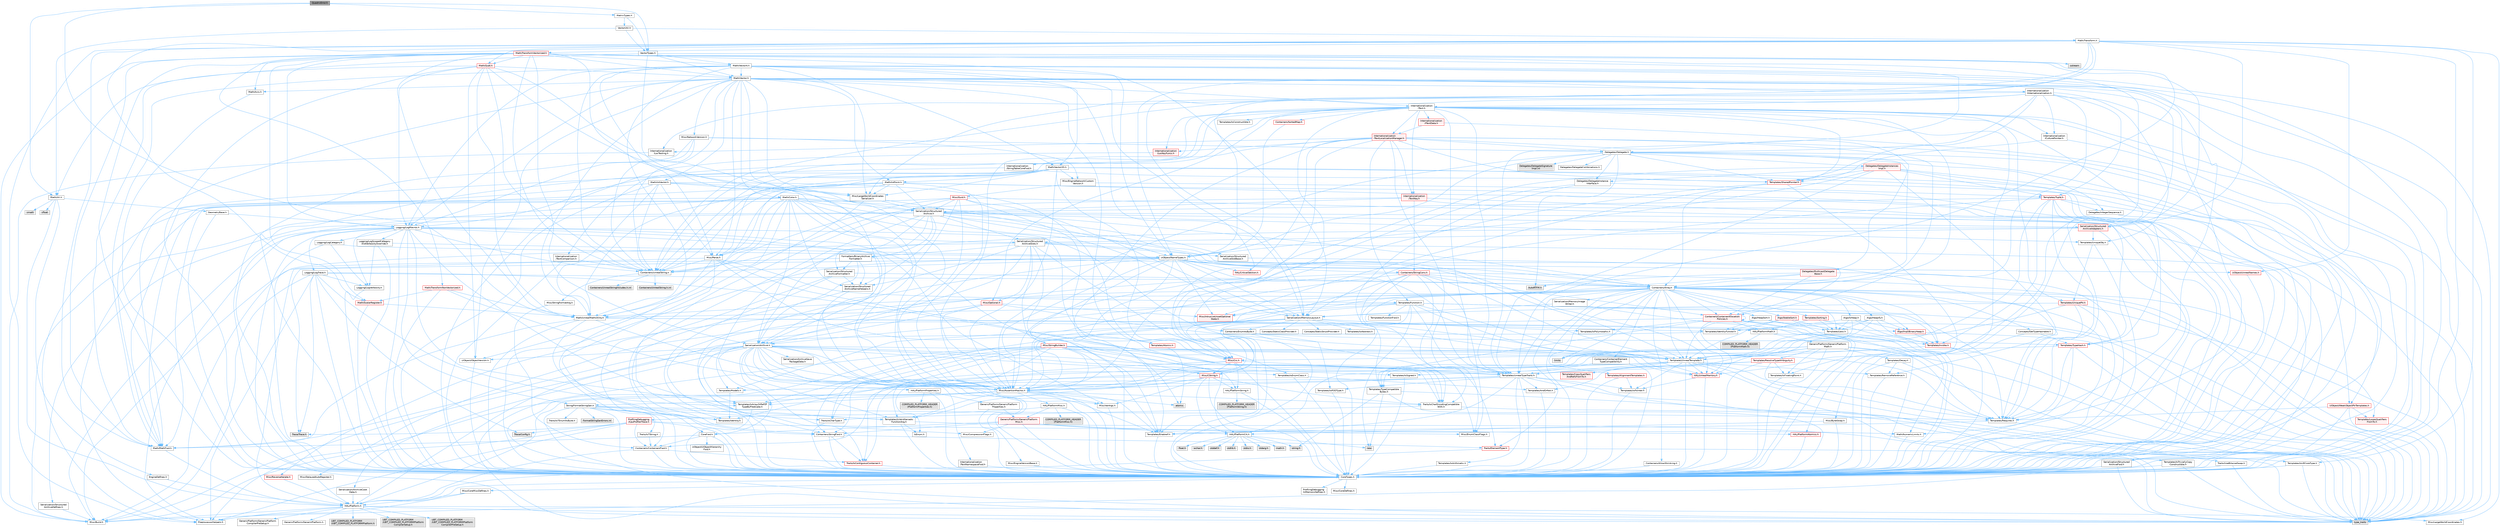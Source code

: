 digraph "QuadricError.h"
{
 // INTERACTIVE_SVG=YES
 // LATEX_PDF_SIZE
  bgcolor="transparent";
  edge [fontname=Helvetica,fontsize=10,labelfontname=Helvetica,labelfontsize=10];
  node [fontname=Helvetica,fontsize=10,shape=box,height=0.2,width=0.4];
  Node1 [id="Node000001",label="QuadricError.h",height=0.2,width=0.4,color="gray40", fillcolor="grey60", style="filled", fontcolor="black",tooltip=" "];
  Node1 -> Node2 [id="edge1_Node000001_Node000002",color="steelblue1",style="solid",tooltip=" "];
  Node2 [id="Node000002",label="MathUtil.h",height=0.2,width=0.4,color="grey40", fillcolor="white", style="filled",URL="$d4/d5b/MathUtil_8h.html",tooltip=" "];
  Node2 -> Node3 [id="edge2_Node000002_Node000003",color="steelblue1",style="solid",tooltip=" "];
  Node3 [id="Node000003",label="GeometryBase.h",height=0.2,width=0.4,color="grey40", fillcolor="white", style="filled",URL="$d5/d5e/GeometryBase_8h.html",tooltip=" "];
  Node3 -> Node4 [id="edge3_Node000003_Node000004",color="steelblue1",style="solid",tooltip=" "];
  Node4 [id="Node000004",label="CoreTypes.h",height=0.2,width=0.4,color="grey40", fillcolor="white", style="filled",URL="$dc/dec/CoreTypes_8h.html",tooltip=" "];
  Node4 -> Node5 [id="edge4_Node000004_Node000005",color="steelblue1",style="solid",tooltip=" "];
  Node5 [id="Node000005",label="HAL/Platform.h",height=0.2,width=0.4,color="grey40", fillcolor="white", style="filled",URL="$d9/dd0/Platform_8h.html",tooltip=" "];
  Node5 -> Node6 [id="edge5_Node000005_Node000006",color="steelblue1",style="solid",tooltip=" "];
  Node6 [id="Node000006",label="Misc/Build.h",height=0.2,width=0.4,color="grey40", fillcolor="white", style="filled",URL="$d3/dbb/Build_8h.html",tooltip=" "];
  Node5 -> Node7 [id="edge6_Node000005_Node000007",color="steelblue1",style="solid",tooltip=" "];
  Node7 [id="Node000007",label="Misc/LargeWorldCoordinates.h",height=0.2,width=0.4,color="grey40", fillcolor="white", style="filled",URL="$d2/dcb/LargeWorldCoordinates_8h.html",tooltip=" "];
  Node5 -> Node8 [id="edge7_Node000005_Node000008",color="steelblue1",style="solid",tooltip=" "];
  Node8 [id="Node000008",label="type_traits",height=0.2,width=0.4,color="grey60", fillcolor="#E0E0E0", style="filled",tooltip=" "];
  Node5 -> Node9 [id="edge8_Node000005_Node000009",color="steelblue1",style="solid",tooltip=" "];
  Node9 [id="Node000009",label="PreprocessorHelpers.h",height=0.2,width=0.4,color="grey40", fillcolor="white", style="filled",URL="$db/ddb/PreprocessorHelpers_8h.html",tooltip=" "];
  Node5 -> Node10 [id="edge9_Node000005_Node000010",color="steelblue1",style="solid",tooltip=" "];
  Node10 [id="Node000010",label="UBT_COMPILED_PLATFORM\l/UBT_COMPILED_PLATFORMPlatform\lCompilerPreSetup.h",height=0.2,width=0.4,color="grey60", fillcolor="#E0E0E0", style="filled",tooltip=" "];
  Node5 -> Node11 [id="edge10_Node000005_Node000011",color="steelblue1",style="solid",tooltip=" "];
  Node11 [id="Node000011",label="GenericPlatform/GenericPlatform\lCompilerPreSetup.h",height=0.2,width=0.4,color="grey40", fillcolor="white", style="filled",URL="$d9/dc8/GenericPlatformCompilerPreSetup_8h.html",tooltip=" "];
  Node5 -> Node12 [id="edge11_Node000005_Node000012",color="steelblue1",style="solid",tooltip=" "];
  Node12 [id="Node000012",label="GenericPlatform/GenericPlatform.h",height=0.2,width=0.4,color="grey40", fillcolor="white", style="filled",URL="$d6/d84/GenericPlatform_8h.html",tooltip=" "];
  Node5 -> Node13 [id="edge12_Node000005_Node000013",color="steelblue1",style="solid",tooltip=" "];
  Node13 [id="Node000013",label="UBT_COMPILED_PLATFORM\l/UBT_COMPILED_PLATFORMPlatform.h",height=0.2,width=0.4,color="grey60", fillcolor="#E0E0E0", style="filled",tooltip=" "];
  Node5 -> Node14 [id="edge13_Node000005_Node000014",color="steelblue1",style="solid",tooltip=" "];
  Node14 [id="Node000014",label="UBT_COMPILED_PLATFORM\l/UBT_COMPILED_PLATFORMPlatform\lCompilerSetup.h",height=0.2,width=0.4,color="grey60", fillcolor="#E0E0E0", style="filled",tooltip=" "];
  Node4 -> Node15 [id="edge14_Node000004_Node000015",color="steelblue1",style="solid",tooltip=" "];
  Node15 [id="Node000015",label="ProfilingDebugging\l/UMemoryDefines.h",height=0.2,width=0.4,color="grey40", fillcolor="white", style="filled",URL="$d2/da2/UMemoryDefines_8h.html",tooltip=" "];
  Node4 -> Node16 [id="edge15_Node000004_Node000016",color="steelblue1",style="solid",tooltip=" "];
  Node16 [id="Node000016",label="Misc/CoreMiscDefines.h",height=0.2,width=0.4,color="grey40", fillcolor="white", style="filled",URL="$da/d38/CoreMiscDefines_8h.html",tooltip=" "];
  Node16 -> Node5 [id="edge16_Node000016_Node000005",color="steelblue1",style="solid",tooltip=" "];
  Node16 -> Node9 [id="edge17_Node000016_Node000009",color="steelblue1",style="solid",tooltip=" "];
  Node4 -> Node17 [id="edge18_Node000004_Node000017",color="steelblue1",style="solid",tooltip=" "];
  Node17 [id="Node000017",label="Misc/CoreDefines.h",height=0.2,width=0.4,color="grey40", fillcolor="white", style="filled",URL="$d3/dd2/CoreDefines_8h.html",tooltip=" "];
  Node3 -> Node18 [id="edge19_Node000003_Node000018",color="steelblue1",style="solid",tooltip=" "];
  Node18 [id="Node000018",label="Logging/LogMacros.h",height=0.2,width=0.4,color="grey40", fillcolor="white", style="filled",URL="$d0/d16/LogMacros_8h.html",tooltip=" "];
  Node18 -> Node19 [id="edge20_Node000018_Node000019",color="steelblue1",style="solid",tooltip=" "];
  Node19 [id="Node000019",label="Containers/UnrealString.h",height=0.2,width=0.4,color="grey40", fillcolor="white", style="filled",URL="$d5/dba/UnrealString_8h.html",tooltip=" "];
  Node19 -> Node20 [id="edge21_Node000019_Node000020",color="steelblue1",style="solid",tooltip=" "];
  Node20 [id="Node000020",label="Containers/UnrealStringIncludes.h.inl",height=0.2,width=0.4,color="grey60", fillcolor="#E0E0E0", style="filled",tooltip=" "];
  Node19 -> Node21 [id="edge22_Node000019_Node000021",color="steelblue1",style="solid",tooltip=" "];
  Node21 [id="Node000021",label="Containers/UnrealString.h.inl",height=0.2,width=0.4,color="grey60", fillcolor="#E0E0E0", style="filled",tooltip=" "];
  Node19 -> Node22 [id="edge23_Node000019_Node000022",color="steelblue1",style="solid",tooltip=" "];
  Node22 [id="Node000022",label="Misc/StringFormatArg.h",height=0.2,width=0.4,color="grey40", fillcolor="white", style="filled",URL="$d2/d16/StringFormatArg_8h.html",tooltip=" "];
  Node22 -> Node23 [id="edge24_Node000022_Node000023",color="steelblue1",style="solid",tooltip=" "];
  Node23 [id="Node000023",label="Containers/ContainersFwd.h",height=0.2,width=0.4,color="grey40", fillcolor="white", style="filled",URL="$d4/d0a/ContainersFwd_8h.html",tooltip=" "];
  Node23 -> Node5 [id="edge25_Node000023_Node000005",color="steelblue1",style="solid",tooltip=" "];
  Node23 -> Node4 [id="edge26_Node000023_Node000004",color="steelblue1",style="solid",tooltip=" "];
  Node23 -> Node24 [id="edge27_Node000023_Node000024",color="steelblue1",style="solid",tooltip=" "];
  Node24 [id="Node000024",label="Traits/IsContiguousContainer.h",height=0.2,width=0.4,color="red", fillcolor="#FFF0F0", style="filled",URL="$d5/d3c/IsContiguousContainer_8h.html",tooltip=" "];
  Node24 -> Node4 [id="edge28_Node000024_Node000004",color="steelblue1",style="solid",tooltip=" "];
  Node18 -> Node4 [id="edge29_Node000018_Node000004",color="steelblue1",style="solid",tooltip=" "];
  Node18 -> Node9 [id="edge30_Node000018_Node000009",color="steelblue1",style="solid",tooltip=" "];
  Node18 -> Node27 [id="edge31_Node000018_Node000027",color="steelblue1",style="solid",tooltip=" "];
  Node27 [id="Node000027",label="Logging/LogCategory.h",height=0.2,width=0.4,color="grey40", fillcolor="white", style="filled",URL="$d9/d36/LogCategory_8h.html",tooltip=" "];
  Node27 -> Node4 [id="edge32_Node000027_Node000004",color="steelblue1",style="solid",tooltip=" "];
  Node27 -> Node28 [id="edge33_Node000027_Node000028",color="steelblue1",style="solid",tooltip=" "];
  Node28 [id="Node000028",label="Logging/LogVerbosity.h",height=0.2,width=0.4,color="grey40", fillcolor="white", style="filled",URL="$d2/d8f/LogVerbosity_8h.html",tooltip=" "];
  Node28 -> Node4 [id="edge34_Node000028_Node000004",color="steelblue1",style="solid",tooltip=" "];
  Node27 -> Node29 [id="edge35_Node000027_Node000029",color="steelblue1",style="solid",tooltip=" "];
  Node29 [id="Node000029",label="UObject/NameTypes.h",height=0.2,width=0.4,color="grey40", fillcolor="white", style="filled",URL="$d6/d35/NameTypes_8h.html",tooltip=" "];
  Node29 -> Node4 [id="edge36_Node000029_Node000004",color="steelblue1",style="solid",tooltip=" "];
  Node29 -> Node30 [id="edge37_Node000029_Node000030",color="steelblue1",style="solid",tooltip=" "];
  Node30 [id="Node000030",label="Misc/AssertionMacros.h",height=0.2,width=0.4,color="grey40", fillcolor="white", style="filled",URL="$d0/dfa/AssertionMacros_8h.html",tooltip=" "];
  Node30 -> Node4 [id="edge38_Node000030_Node000004",color="steelblue1",style="solid",tooltip=" "];
  Node30 -> Node5 [id="edge39_Node000030_Node000005",color="steelblue1",style="solid",tooltip=" "];
  Node30 -> Node31 [id="edge40_Node000030_Node000031",color="steelblue1",style="solid",tooltip=" "];
  Node31 [id="Node000031",label="HAL/PlatformMisc.h",height=0.2,width=0.4,color="grey40", fillcolor="white", style="filled",URL="$d0/df5/PlatformMisc_8h.html",tooltip=" "];
  Node31 -> Node4 [id="edge41_Node000031_Node000004",color="steelblue1",style="solid",tooltip=" "];
  Node31 -> Node32 [id="edge42_Node000031_Node000032",color="steelblue1",style="solid",tooltip=" "];
  Node32 [id="Node000032",label="GenericPlatform/GenericPlatform\lMisc.h",height=0.2,width=0.4,color="red", fillcolor="#FFF0F0", style="filled",URL="$db/d9a/GenericPlatformMisc_8h.html",tooltip=" "];
  Node32 -> Node33 [id="edge43_Node000032_Node000033",color="steelblue1",style="solid",tooltip=" "];
  Node33 [id="Node000033",label="Containers/StringFwd.h",height=0.2,width=0.4,color="grey40", fillcolor="white", style="filled",URL="$df/d37/StringFwd_8h.html",tooltip=" "];
  Node33 -> Node4 [id="edge44_Node000033_Node000004",color="steelblue1",style="solid",tooltip=" "];
  Node33 -> Node34 [id="edge45_Node000033_Node000034",color="steelblue1",style="solid",tooltip=" "];
  Node34 [id="Node000034",label="Traits/ElementType.h",height=0.2,width=0.4,color="red", fillcolor="#FFF0F0", style="filled",URL="$d5/d4f/ElementType_8h.html",tooltip=" "];
  Node34 -> Node5 [id="edge46_Node000034_Node000005",color="steelblue1",style="solid",tooltip=" "];
  Node34 -> Node8 [id="edge47_Node000034_Node000008",color="steelblue1",style="solid",tooltip=" "];
  Node33 -> Node24 [id="edge48_Node000033_Node000024",color="steelblue1",style="solid",tooltip=" "];
  Node32 -> Node35 [id="edge49_Node000032_Node000035",color="steelblue1",style="solid",tooltip=" "];
  Node35 [id="Node000035",label="CoreFwd.h",height=0.2,width=0.4,color="grey40", fillcolor="white", style="filled",URL="$d1/d1e/CoreFwd_8h.html",tooltip=" "];
  Node35 -> Node4 [id="edge50_Node000035_Node000004",color="steelblue1",style="solid",tooltip=" "];
  Node35 -> Node23 [id="edge51_Node000035_Node000023",color="steelblue1",style="solid",tooltip=" "];
  Node35 -> Node36 [id="edge52_Node000035_Node000036",color="steelblue1",style="solid",tooltip=" "];
  Node36 [id="Node000036",label="Math/MathFwd.h",height=0.2,width=0.4,color="grey40", fillcolor="white", style="filled",URL="$d2/d10/MathFwd_8h.html",tooltip=" "];
  Node36 -> Node5 [id="edge53_Node000036_Node000005",color="steelblue1",style="solid",tooltip=" "];
  Node35 -> Node37 [id="edge54_Node000035_Node000037",color="steelblue1",style="solid",tooltip=" "];
  Node37 [id="Node000037",label="UObject/UObjectHierarchy\lFwd.h",height=0.2,width=0.4,color="grey40", fillcolor="white", style="filled",URL="$d3/d13/UObjectHierarchyFwd_8h.html",tooltip=" "];
  Node32 -> Node4 [id="edge55_Node000032_Node000004",color="steelblue1",style="solid",tooltip=" "];
  Node32 -> Node39 [id="edge56_Node000032_Node000039",color="steelblue1",style="solid",tooltip=" "];
  Node39 [id="Node000039",label="HAL/PlatformCrt.h",height=0.2,width=0.4,color="grey40", fillcolor="white", style="filled",URL="$d8/d75/PlatformCrt_8h.html",tooltip=" "];
  Node39 -> Node40 [id="edge57_Node000039_Node000040",color="steelblue1",style="solid",tooltip=" "];
  Node40 [id="Node000040",label="new",height=0.2,width=0.4,color="grey60", fillcolor="#E0E0E0", style="filled",tooltip=" "];
  Node39 -> Node41 [id="edge58_Node000039_Node000041",color="steelblue1",style="solid",tooltip=" "];
  Node41 [id="Node000041",label="wchar.h",height=0.2,width=0.4,color="grey60", fillcolor="#E0E0E0", style="filled",tooltip=" "];
  Node39 -> Node42 [id="edge59_Node000039_Node000042",color="steelblue1",style="solid",tooltip=" "];
  Node42 [id="Node000042",label="stddef.h",height=0.2,width=0.4,color="grey60", fillcolor="#E0E0E0", style="filled",tooltip=" "];
  Node39 -> Node43 [id="edge60_Node000039_Node000043",color="steelblue1",style="solid",tooltip=" "];
  Node43 [id="Node000043",label="stdlib.h",height=0.2,width=0.4,color="grey60", fillcolor="#E0E0E0", style="filled",tooltip=" "];
  Node39 -> Node44 [id="edge61_Node000039_Node000044",color="steelblue1",style="solid",tooltip=" "];
  Node44 [id="Node000044",label="stdio.h",height=0.2,width=0.4,color="grey60", fillcolor="#E0E0E0", style="filled",tooltip=" "];
  Node39 -> Node45 [id="edge62_Node000039_Node000045",color="steelblue1",style="solid",tooltip=" "];
  Node45 [id="Node000045",label="stdarg.h",height=0.2,width=0.4,color="grey60", fillcolor="#E0E0E0", style="filled",tooltip=" "];
  Node39 -> Node46 [id="edge63_Node000039_Node000046",color="steelblue1",style="solid",tooltip=" "];
  Node46 [id="Node000046",label="math.h",height=0.2,width=0.4,color="grey60", fillcolor="#E0E0E0", style="filled",tooltip=" "];
  Node39 -> Node47 [id="edge64_Node000039_Node000047",color="steelblue1",style="solid",tooltip=" "];
  Node47 [id="Node000047",label="float.h",height=0.2,width=0.4,color="grey60", fillcolor="#E0E0E0", style="filled",tooltip=" "];
  Node39 -> Node48 [id="edge65_Node000039_Node000048",color="steelblue1",style="solid",tooltip=" "];
  Node48 [id="Node000048",label="string.h",height=0.2,width=0.4,color="grey60", fillcolor="#E0E0E0", style="filled",tooltip=" "];
  Node32 -> Node49 [id="edge66_Node000032_Node000049",color="steelblue1",style="solid",tooltip=" "];
  Node49 [id="Node000049",label="Math/NumericLimits.h",height=0.2,width=0.4,color="grey40", fillcolor="white", style="filled",URL="$df/d1b/NumericLimits_8h.html",tooltip=" "];
  Node49 -> Node4 [id="edge67_Node000049_Node000004",color="steelblue1",style="solid",tooltip=" "];
  Node32 -> Node50 [id="edge68_Node000032_Node000050",color="steelblue1",style="solid",tooltip=" "];
  Node50 [id="Node000050",label="Misc/CompressionFlags.h",height=0.2,width=0.4,color="grey40", fillcolor="white", style="filled",URL="$d9/d76/CompressionFlags_8h.html",tooltip=" "];
  Node32 -> Node51 [id="edge69_Node000032_Node000051",color="steelblue1",style="solid",tooltip=" "];
  Node51 [id="Node000051",label="Misc/EnumClassFlags.h",height=0.2,width=0.4,color="grey40", fillcolor="white", style="filled",URL="$d8/de7/EnumClassFlags_8h.html",tooltip=" "];
  Node31 -> Node54 [id="edge70_Node000031_Node000054",color="steelblue1",style="solid",tooltip=" "];
  Node54 [id="Node000054",label="COMPILED_PLATFORM_HEADER\l(PlatformMisc.h)",height=0.2,width=0.4,color="grey60", fillcolor="#E0E0E0", style="filled",tooltip=" "];
  Node31 -> Node55 [id="edge71_Node000031_Node000055",color="steelblue1",style="solid",tooltip=" "];
  Node55 [id="Node000055",label="ProfilingDebugging\l/CpuProfilerTrace.h",height=0.2,width=0.4,color="red", fillcolor="#FFF0F0", style="filled",URL="$da/dcb/CpuProfilerTrace_8h.html",tooltip=" "];
  Node55 -> Node4 [id="edge72_Node000055_Node000004",color="steelblue1",style="solid",tooltip=" "];
  Node55 -> Node23 [id="edge73_Node000055_Node000023",color="steelblue1",style="solid",tooltip=" "];
  Node55 -> Node56 [id="edge74_Node000055_Node000056",color="steelblue1",style="solid",tooltip=" "];
  Node56 [id="Node000056",label="HAL/PlatformAtomics.h",height=0.2,width=0.4,color="red", fillcolor="#FFF0F0", style="filled",URL="$d3/d36/PlatformAtomics_8h.html",tooltip=" "];
  Node56 -> Node4 [id="edge75_Node000056_Node000004",color="steelblue1",style="solid",tooltip=" "];
  Node55 -> Node9 [id="edge76_Node000055_Node000009",color="steelblue1",style="solid",tooltip=" "];
  Node55 -> Node6 [id="edge77_Node000055_Node000006",color="steelblue1",style="solid",tooltip=" "];
  Node55 -> Node59 [id="edge78_Node000055_Node000059",color="steelblue1",style="solid",tooltip=" "];
  Node59 [id="Node000059",label="Trace/Config.h",height=0.2,width=0.4,color="grey60", fillcolor="#E0E0E0", style="filled",tooltip=" "];
  Node55 -> Node62 [id="edge79_Node000055_Node000062",color="steelblue1",style="solid",tooltip=" "];
  Node62 [id="Node000062",label="Trace/Trace.h",height=0.2,width=0.4,color="grey60", fillcolor="#E0E0E0", style="filled",tooltip=" "];
  Node30 -> Node9 [id="edge80_Node000030_Node000009",color="steelblue1",style="solid",tooltip=" "];
  Node30 -> Node63 [id="edge81_Node000030_Node000063",color="steelblue1",style="solid",tooltip=" "];
  Node63 [id="Node000063",label="Templates/EnableIf.h",height=0.2,width=0.4,color="grey40", fillcolor="white", style="filled",URL="$d7/d60/EnableIf_8h.html",tooltip=" "];
  Node63 -> Node4 [id="edge82_Node000063_Node000004",color="steelblue1",style="solid",tooltip=" "];
  Node30 -> Node64 [id="edge83_Node000030_Node000064",color="steelblue1",style="solid",tooltip=" "];
  Node64 [id="Node000064",label="Templates/IsArrayOrRefOf\lTypeByPredicate.h",height=0.2,width=0.4,color="grey40", fillcolor="white", style="filled",URL="$d6/da1/IsArrayOrRefOfTypeByPredicate_8h.html",tooltip=" "];
  Node64 -> Node4 [id="edge84_Node000064_Node000004",color="steelblue1",style="solid",tooltip=" "];
  Node30 -> Node65 [id="edge85_Node000030_Node000065",color="steelblue1",style="solid",tooltip=" "];
  Node65 [id="Node000065",label="Templates/IsValidVariadic\lFunctionArg.h",height=0.2,width=0.4,color="grey40", fillcolor="white", style="filled",URL="$d0/dc8/IsValidVariadicFunctionArg_8h.html",tooltip=" "];
  Node65 -> Node4 [id="edge86_Node000065_Node000004",color="steelblue1",style="solid",tooltip=" "];
  Node65 -> Node66 [id="edge87_Node000065_Node000066",color="steelblue1",style="solid",tooltip=" "];
  Node66 [id="Node000066",label="IsEnum.h",height=0.2,width=0.4,color="grey40", fillcolor="white", style="filled",URL="$d4/de5/IsEnum_8h.html",tooltip=" "];
  Node65 -> Node8 [id="edge88_Node000065_Node000008",color="steelblue1",style="solid",tooltip=" "];
  Node30 -> Node67 [id="edge89_Node000030_Node000067",color="steelblue1",style="solid",tooltip=" "];
  Node67 [id="Node000067",label="Traits/IsCharEncodingCompatible\lWith.h",height=0.2,width=0.4,color="grey40", fillcolor="white", style="filled",URL="$df/dd1/IsCharEncodingCompatibleWith_8h.html",tooltip=" "];
  Node67 -> Node8 [id="edge90_Node000067_Node000008",color="steelblue1",style="solid",tooltip=" "];
  Node67 -> Node68 [id="edge91_Node000067_Node000068",color="steelblue1",style="solid",tooltip=" "];
  Node68 [id="Node000068",label="Traits/IsCharType.h",height=0.2,width=0.4,color="grey40", fillcolor="white", style="filled",URL="$db/d51/IsCharType_8h.html",tooltip=" "];
  Node68 -> Node4 [id="edge92_Node000068_Node000004",color="steelblue1",style="solid",tooltip=" "];
  Node30 -> Node69 [id="edge93_Node000030_Node000069",color="steelblue1",style="solid",tooltip=" "];
  Node69 [id="Node000069",label="Misc/VarArgs.h",height=0.2,width=0.4,color="grey40", fillcolor="white", style="filled",URL="$d5/d6f/VarArgs_8h.html",tooltip=" "];
  Node69 -> Node4 [id="edge94_Node000069_Node000004",color="steelblue1",style="solid",tooltip=" "];
  Node30 -> Node70 [id="edge95_Node000030_Node000070",color="steelblue1",style="solid",tooltip=" "];
  Node70 [id="Node000070",label="String/FormatStringSan.h",height=0.2,width=0.4,color="grey40", fillcolor="white", style="filled",URL="$d3/d8b/FormatStringSan_8h.html",tooltip=" "];
  Node70 -> Node8 [id="edge96_Node000070_Node000008",color="steelblue1",style="solid",tooltip=" "];
  Node70 -> Node4 [id="edge97_Node000070_Node000004",color="steelblue1",style="solid",tooltip=" "];
  Node70 -> Node71 [id="edge98_Node000070_Node000071",color="steelblue1",style="solid",tooltip=" "];
  Node71 [id="Node000071",label="Templates/Requires.h",height=0.2,width=0.4,color="grey40", fillcolor="white", style="filled",URL="$dc/d96/Requires_8h.html",tooltip=" "];
  Node71 -> Node63 [id="edge99_Node000071_Node000063",color="steelblue1",style="solid",tooltip=" "];
  Node71 -> Node8 [id="edge100_Node000071_Node000008",color="steelblue1",style="solid",tooltip=" "];
  Node70 -> Node72 [id="edge101_Node000070_Node000072",color="steelblue1",style="solid",tooltip=" "];
  Node72 [id="Node000072",label="Templates/Identity.h",height=0.2,width=0.4,color="grey40", fillcolor="white", style="filled",URL="$d0/dd5/Identity_8h.html",tooltip=" "];
  Node70 -> Node65 [id="edge102_Node000070_Node000065",color="steelblue1",style="solid",tooltip=" "];
  Node70 -> Node68 [id="edge103_Node000070_Node000068",color="steelblue1",style="solid",tooltip=" "];
  Node70 -> Node73 [id="edge104_Node000070_Node000073",color="steelblue1",style="solid",tooltip=" "];
  Node73 [id="Node000073",label="Traits/IsTEnumAsByte.h",height=0.2,width=0.4,color="grey40", fillcolor="white", style="filled",URL="$d1/de6/IsTEnumAsByte_8h.html",tooltip=" "];
  Node70 -> Node74 [id="edge105_Node000070_Node000074",color="steelblue1",style="solid",tooltip=" "];
  Node74 [id="Node000074",label="Traits/IsTString.h",height=0.2,width=0.4,color="grey40", fillcolor="white", style="filled",URL="$d0/df8/IsTString_8h.html",tooltip=" "];
  Node74 -> Node23 [id="edge106_Node000074_Node000023",color="steelblue1",style="solid",tooltip=" "];
  Node70 -> Node23 [id="edge107_Node000070_Node000023",color="steelblue1",style="solid",tooltip=" "];
  Node70 -> Node75 [id="edge108_Node000070_Node000075",color="steelblue1",style="solid",tooltip=" "];
  Node75 [id="Node000075",label="FormatStringSanErrors.inl",height=0.2,width=0.4,color="grey60", fillcolor="#E0E0E0", style="filled",tooltip=" "];
  Node30 -> Node76 [id="edge109_Node000030_Node000076",color="steelblue1",style="solid",tooltip=" "];
  Node76 [id="Node000076",label="atomic",height=0.2,width=0.4,color="grey60", fillcolor="#E0E0E0", style="filled",tooltip=" "];
  Node29 -> Node77 [id="edge110_Node000029_Node000077",color="steelblue1",style="solid",tooltip=" "];
  Node77 [id="Node000077",label="HAL/UnrealMemory.h",height=0.2,width=0.4,color="red", fillcolor="#FFF0F0", style="filled",URL="$d9/d96/UnrealMemory_8h.html",tooltip=" "];
  Node77 -> Node4 [id="edge111_Node000077_Node000004",color="steelblue1",style="solid",tooltip=" "];
  Node77 -> Node96 [id="edge112_Node000077_Node000096",color="steelblue1",style="solid",tooltip=" "];
  Node96 [id="Node000096",label="Templates/IsPointer.h",height=0.2,width=0.4,color="grey40", fillcolor="white", style="filled",URL="$d7/d05/IsPointer_8h.html",tooltip=" "];
  Node96 -> Node4 [id="edge113_Node000096_Node000004",color="steelblue1",style="solid",tooltip=" "];
  Node29 -> Node97 [id="edge114_Node000029_Node000097",color="steelblue1",style="solid",tooltip=" "];
  Node97 [id="Node000097",label="Templates/UnrealTypeTraits.h",height=0.2,width=0.4,color="grey40", fillcolor="white", style="filled",URL="$d2/d2d/UnrealTypeTraits_8h.html",tooltip=" "];
  Node97 -> Node4 [id="edge115_Node000097_Node000004",color="steelblue1",style="solid",tooltip=" "];
  Node97 -> Node96 [id="edge116_Node000097_Node000096",color="steelblue1",style="solid",tooltip=" "];
  Node97 -> Node30 [id="edge117_Node000097_Node000030",color="steelblue1",style="solid",tooltip=" "];
  Node97 -> Node89 [id="edge118_Node000097_Node000089",color="steelblue1",style="solid",tooltip=" "];
  Node89 [id="Node000089",label="Templates/AndOrNot.h",height=0.2,width=0.4,color="grey40", fillcolor="white", style="filled",URL="$db/d0a/AndOrNot_8h.html",tooltip=" "];
  Node89 -> Node4 [id="edge119_Node000089_Node000004",color="steelblue1",style="solid",tooltip=" "];
  Node97 -> Node63 [id="edge120_Node000097_Node000063",color="steelblue1",style="solid",tooltip=" "];
  Node97 -> Node98 [id="edge121_Node000097_Node000098",color="steelblue1",style="solid",tooltip=" "];
  Node98 [id="Node000098",label="Templates/IsArithmetic.h",height=0.2,width=0.4,color="grey40", fillcolor="white", style="filled",URL="$d2/d5d/IsArithmetic_8h.html",tooltip=" "];
  Node98 -> Node4 [id="edge122_Node000098_Node000004",color="steelblue1",style="solid",tooltip=" "];
  Node97 -> Node66 [id="edge123_Node000097_Node000066",color="steelblue1",style="solid",tooltip=" "];
  Node97 -> Node99 [id="edge124_Node000097_Node000099",color="steelblue1",style="solid",tooltip=" "];
  Node99 [id="Node000099",label="Templates/Models.h",height=0.2,width=0.4,color="grey40", fillcolor="white", style="filled",URL="$d3/d0c/Models_8h.html",tooltip=" "];
  Node99 -> Node72 [id="edge125_Node000099_Node000072",color="steelblue1",style="solid",tooltip=" "];
  Node97 -> Node100 [id="edge126_Node000097_Node000100",color="steelblue1",style="solid",tooltip=" "];
  Node100 [id="Node000100",label="Templates/IsPODType.h",height=0.2,width=0.4,color="grey40", fillcolor="white", style="filled",URL="$d7/db1/IsPODType_8h.html",tooltip=" "];
  Node100 -> Node4 [id="edge127_Node000100_Node000004",color="steelblue1",style="solid",tooltip=" "];
  Node97 -> Node101 [id="edge128_Node000097_Node000101",color="steelblue1",style="solid",tooltip=" "];
  Node101 [id="Node000101",label="Templates/IsUECoreType.h",height=0.2,width=0.4,color="grey40", fillcolor="white", style="filled",URL="$d1/db8/IsUECoreType_8h.html",tooltip=" "];
  Node101 -> Node4 [id="edge129_Node000101_Node000004",color="steelblue1",style="solid",tooltip=" "];
  Node101 -> Node8 [id="edge130_Node000101_Node000008",color="steelblue1",style="solid",tooltip=" "];
  Node97 -> Node90 [id="edge131_Node000097_Node000090",color="steelblue1",style="solid",tooltip=" "];
  Node90 [id="Node000090",label="Templates/IsTriviallyCopy\lConstructible.h",height=0.2,width=0.4,color="grey40", fillcolor="white", style="filled",URL="$d3/d78/IsTriviallyCopyConstructible_8h.html",tooltip=" "];
  Node90 -> Node4 [id="edge132_Node000090_Node000004",color="steelblue1",style="solid",tooltip=" "];
  Node90 -> Node8 [id="edge133_Node000090_Node000008",color="steelblue1",style="solid",tooltip=" "];
  Node29 -> Node102 [id="edge134_Node000029_Node000102",color="steelblue1",style="solid",tooltip=" "];
  Node102 [id="Node000102",label="Templates/UnrealTemplate.h",height=0.2,width=0.4,color="grey40", fillcolor="white", style="filled",URL="$d4/d24/UnrealTemplate_8h.html",tooltip=" "];
  Node102 -> Node4 [id="edge135_Node000102_Node000004",color="steelblue1",style="solid",tooltip=" "];
  Node102 -> Node96 [id="edge136_Node000102_Node000096",color="steelblue1",style="solid",tooltip=" "];
  Node102 -> Node77 [id="edge137_Node000102_Node000077",color="steelblue1",style="solid",tooltip=" "];
  Node102 -> Node103 [id="edge138_Node000102_Node000103",color="steelblue1",style="solid",tooltip=" "];
  Node103 [id="Node000103",label="Templates/CopyQualifiers\lAndRefsFromTo.h",height=0.2,width=0.4,color="red", fillcolor="#FFF0F0", style="filled",URL="$d3/db3/CopyQualifiersAndRefsFromTo_8h.html",tooltip=" "];
  Node102 -> Node97 [id="edge139_Node000102_Node000097",color="steelblue1",style="solid",tooltip=" "];
  Node102 -> Node105 [id="edge140_Node000102_Node000105",color="steelblue1",style="solid",tooltip=" "];
  Node105 [id="Node000105",label="Templates/RemoveReference.h",height=0.2,width=0.4,color="grey40", fillcolor="white", style="filled",URL="$da/dbe/RemoveReference_8h.html",tooltip=" "];
  Node105 -> Node4 [id="edge141_Node000105_Node000004",color="steelblue1",style="solid",tooltip=" "];
  Node102 -> Node71 [id="edge142_Node000102_Node000071",color="steelblue1",style="solid",tooltip=" "];
  Node102 -> Node106 [id="edge143_Node000102_Node000106",color="steelblue1",style="solid",tooltip=" "];
  Node106 [id="Node000106",label="Templates/TypeCompatible\lBytes.h",height=0.2,width=0.4,color="grey40", fillcolor="white", style="filled",URL="$df/d0a/TypeCompatibleBytes_8h.html",tooltip=" "];
  Node106 -> Node4 [id="edge144_Node000106_Node000004",color="steelblue1",style="solid",tooltip=" "];
  Node106 -> Node48 [id="edge145_Node000106_Node000048",color="steelblue1",style="solid",tooltip=" "];
  Node106 -> Node40 [id="edge146_Node000106_Node000040",color="steelblue1",style="solid",tooltip=" "];
  Node106 -> Node8 [id="edge147_Node000106_Node000008",color="steelblue1",style="solid",tooltip=" "];
  Node102 -> Node72 [id="edge148_Node000102_Node000072",color="steelblue1",style="solid",tooltip=" "];
  Node102 -> Node24 [id="edge149_Node000102_Node000024",color="steelblue1",style="solid",tooltip=" "];
  Node102 -> Node107 [id="edge150_Node000102_Node000107",color="steelblue1",style="solid",tooltip=" "];
  Node107 [id="Node000107",label="Traits/UseBitwiseSwap.h",height=0.2,width=0.4,color="grey40", fillcolor="white", style="filled",URL="$db/df3/UseBitwiseSwap_8h.html",tooltip=" "];
  Node107 -> Node4 [id="edge151_Node000107_Node000004",color="steelblue1",style="solid",tooltip=" "];
  Node107 -> Node8 [id="edge152_Node000107_Node000008",color="steelblue1",style="solid",tooltip=" "];
  Node102 -> Node8 [id="edge153_Node000102_Node000008",color="steelblue1",style="solid",tooltip=" "];
  Node29 -> Node19 [id="edge154_Node000029_Node000019",color="steelblue1",style="solid",tooltip=" "];
  Node29 -> Node108 [id="edge155_Node000029_Node000108",color="steelblue1",style="solid",tooltip=" "];
  Node108 [id="Node000108",label="HAL/CriticalSection.h",height=0.2,width=0.4,color="red", fillcolor="#FFF0F0", style="filled",URL="$d6/d90/CriticalSection_8h.html",tooltip=" "];
  Node29 -> Node111 [id="edge156_Node000029_Node000111",color="steelblue1",style="solid",tooltip=" "];
  Node111 [id="Node000111",label="Containers/StringConv.h",height=0.2,width=0.4,color="red", fillcolor="#FFF0F0", style="filled",URL="$d3/ddf/StringConv_8h.html",tooltip=" "];
  Node111 -> Node4 [id="edge157_Node000111_Node000004",color="steelblue1",style="solid",tooltip=" "];
  Node111 -> Node30 [id="edge158_Node000111_Node000030",color="steelblue1",style="solid",tooltip=" "];
  Node111 -> Node112 [id="edge159_Node000111_Node000112",color="steelblue1",style="solid",tooltip=" "];
  Node112 [id="Node000112",label="Containers/ContainerAllocation\lPolicies.h",height=0.2,width=0.4,color="red", fillcolor="#FFF0F0", style="filled",URL="$d7/dff/ContainerAllocationPolicies_8h.html",tooltip=" "];
  Node112 -> Node4 [id="edge160_Node000112_Node000004",color="steelblue1",style="solid",tooltip=" "];
  Node112 -> Node112 [id="edge161_Node000112_Node000112",color="steelblue1",style="solid",tooltip=" "];
  Node112 -> Node114 [id="edge162_Node000112_Node000114",color="steelblue1",style="solid",tooltip=" "];
  Node114 [id="Node000114",label="HAL/PlatformMath.h",height=0.2,width=0.4,color="grey40", fillcolor="white", style="filled",URL="$dc/d53/PlatformMath_8h.html",tooltip=" "];
  Node114 -> Node4 [id="edge163_Node000114_Node000004",color="steelblue1",style="solid",tooltip=" "];
  Node114 -> Node115 [id="edge164_Node000114_Node000115",color="steelblue1",style="solid",tooltip=" "];
  Node115 [id="Node000115",label="GenericPlatform/GenericPlatform\lMath.h",height=0.2,width=0.4,color="grey40", fillcolor="white", style="filled",URL="$d5/d79/GenericPlatformMath_8h.html",tooltip=" "];
  Node115 -> Node4 [id="edge165_Node000115_Node000004",color="steelblue1",style="solid",tooltip=" "];
  Node115 -> Node23 [id="edge166_Node000115_Node000023",color="steelblue1",style="solid",tooltip=" "];
  Node115 -> Node39 [id="edge167_Node000115_Node000039",color="steelblue1",style="solid",tooltip=" "];
  Node115 -> Node89 [id="edge168_Node000115_Node000089",color="steelblue1",style="solid",tooltip=" "];
  Node115 -> Node116 [id="edge169_Node000115_Node000116",color="steelblue1",style="solid",tooltip=" "];
  Node116 [id="Node000116",label="Templates/Decay.h",height=0.2,width=0.4,color="grey40", fillcolor="white", style="filled",URL="$dd/d0f/Decay_8h.html",tooltip=" "];
  Node116 -> Node4 [id="edge170_Node000116_Node000004",color="steelblue1",style="solid",tooltip=" "];
  Node116 -> Node105 [id="edge171_Node000116_Node000105",color="steelblue1",style="solid",tooltip=" "];
  Node116 -> Node8 [id="edge172_Node000116_Node000008",color="steelblue1",style="solid",tooltip=" "];
  Node115 -> Node117 [id="edge173_Node000115_Node000117",color="steelblue1",style="solid",tooltip=" "];
  Node117 [id="Node000117",label="Templates/IsFloatingPoint.h",height=0.2,width=0.4,color="grey40", fillcolor="white", style="filled",URL="$d3/d11/IsFloatingPoint_8h.html",tooltip=" "];
  Node117 -> Node4 [id="edge174_Node000117_Node000004",color="steelblue1",style="solid",tooltip=" "];
  Node115 -> Node97 [id="edge175_Node000115_Node000097",color="steelblue1",style="solid",tooltip=" "];
  Node115 -> Node71 [id="edge176_Node000115_Node000071",color="steelblue1",style="solid",tooltip=" "];
  Node115 -> Node118 [id="edge177_Node000115_Node000118",color="steelblue1",style="solid",tooltip=" "];
  Node118 [id="Node000118",label="Templates/ResolveTypeAmbiguity.h",height=0.2,width=0.4,color="red", fillcolor="#FFF0F0", style="filled",URL="$df/d1f/ResolveTypeAmbiguity_8h.html",tooltip=" "];
  Node118 -> Node4 [id="edge178_Node000118_Node000004",color="steelblue1",style="solid",tooltip=" "];
  Node118 -> Node117 [id="edge179_Node000118_Node000117",color="steelblue1",style="solid",tooltip=" "];
  Node118 -> Node97 [id="edge180_Node000118_Node000097",color="steelblue1",style="solid",tooltip=" "];
  Node118 -> Node119 [id="edge181_Node000118_Node000119",color="steelblue1",style="solid",tooltip=" "];
  Node119 [id="Node000119",label="Templates/IsSigned.h",height=0.2,width=0.4,color="grey40", fillcolor="white", style="filled",URL="$d8/dd8/IsSigned_8h.html",tooltip=" "];
  Node119 -> Node4 [id="edge182_Node000119_Node000004",color="steelblue1",style="solid",tooltip=" "];
  Node118 -> Node71 [id="edge183_Node000118_Node000071",color="steelblue1",style="solid",tooltip=" "];
  Node115 -> Node106 [id="edge184_Node000115_Node000106",color="steelblue1",style="solid",tooltip=" "];
  Node115 -> Node120 [id="edge185_Node000115_Node000120",color="steelblue1",style="solid",tooltip=" "];
  Node120 [id="Node000120",label="limits",height=0.2,width=0.4,color="grey60", fillcolor="#E0E0E0", style="filled",tooltip=" "];
  Node115 -> Node8 [id="edge186_Node000115_Node000008",color="steelblue1",style="solid",tooltip=" "];
  Node114 -> Node121 [id="edge187_Node000114_Node000121",color="steelblue1",style="solid",tooltip=" "];
  Node121 [id="Node000121",label="COMPILED_PLATFORM_HEADER\l(PlatformMath.h)",height=0.2,width=0.4,color="grey60", fillcolor="#E0E0E0", style="filled",tooltip=" "];
  Node112 -> Node77 [id="edge188_Node000112_Node000077",color="steelblue1",style="solid",tooltip=" "];
  Node112 -> Node49 [id="edge189_Node000112_Node000049",color="steelblue1",style="solid",tooltip=" "];
  Node112 -> Node30 [id="edge190_Node000112_Node000030",color="steelblue1",style="solid",tooltip=" "];
  Node112 -> Node122 [id="edge191_Node000112_Node000122",color="steelblue1",style="solid",tooltip=" "];
  Node122 [id="Node000122",label="Templates/IsPolymorphic.h",height=0.2,width=0.4,color="grey40", fillcolor="white", style="filled",URL="$dc/d20/IsPolymorphic_8h.html",tooltip=" "];
  Node112 -> Node106 [id="edge192_Node000112_Node000106",color="steelblue1",style="solid",tooltip=" "];
  Node112 -> Node8 [id="edge193_Node000112_Node000008",color="steelblue1",style="solid",tooltip=" "];
  Node111 -> Node124 [id="edge194_Node000111_Node000124",color="steelblue1",style="solid",tooltip=" "];
  Node124 [id="Node000124",label="Containers/Array.h",height=0.2,width=0.4,color="grey40", fillcolor="white", style="filled",URL="$df/dd0/Array_8h.html",tooltip=" "];
  Node124 -> Node4 [id="edge195_Node000124_Node000004",color="steelblue1",style="solid",tooltip=" "];
  Node124 -> Node30 [id="edge196_Node000124_Node000030",color="steelblue1",style="solid",tooltip=" "];
  Node124 -> Node125 [id="edge197_Node000124_Node000125",color="steelblue1",style="solid",tooltip=" "];
  Node125 [id="Node000125",label="Misc/IntrusiveUnsetOptional\lState.h",height=0.2,width=0.4,color="red", fillcolor="#FFF0F0", style="filled",URL="$d2/d0a/IntrusiveUnsetOptionalState_8h.html",tooltip=" "];
  Node124 -> Node127 [id="edge198_Node000124_Node000127",color="steelblue1",style="solid",tooltip=" "];
  Node127 [id="Node000127",label="Misc/ReverseIterate.h",height=0.2,width=0.4,color="red", fillcolor="#FFF0F0", style="filled",URL="$db/de3/ReverseIterate_8h.html",tooltip=" "];
  Node127 -> Node5 [id="edge199_Node000127_Node000005",color="steelblue1",style="solid",tooltip=" "];
  Node124 -> Node77 [id="edge200_Node000124_Node000077",color="steelblue1",style="solid",tooltip=" "];
  Node124 -> Node97 [id="edge201_Node000124_Node000097",color="steelblue1",style="solid",tooltip=" "];
  Node124 -> Node102 [id="edge202_Node000124_Node000102",color="steelblue1",style="solid",tooltip=" "];
  Node124 -> Node129 [id="edge203_Node000124_Node000129",color="steelblue1",style="solid",tooltip=" "];
  Node129 [id="Node000129",label="Containers/AllowShrinking.h",height=0.2,width=0.4,color="grey40", fillcolor="white", style="filled",URL="$d7/d1a/AllowShrinking_8h.html",tooltip=" "];
  Node129 -> Node4 [id="edge204_Node000129_Node000004",color="steelblue1",style="solid",tooltip=" "];
  Node124 -> Node112 [id="edge205_Node000124_Node000112",color="steelblue1",style="solid",tooltip=" "];
  Node124 -> Node130 [id="edge206_Node000124_Node000130",color="steelblue1",style="solid",tooltip=" "];
  Node130 [id="Node000130",label="Containers/ContainerElement\lTypeCompatibility.h",height=0.2,width=0.4,color="grey40", fillcolor="white", style="filled",URL="$df/ddf/ContainerElementTypeCompatibility_8h.html",tooltip=" "];
  Node130 -> Node4 [id="edge207_Node000130_Node000004",color="steelblue1",style="solid",tooltip=" "];
  Node130 -> Node97 [id="edge208_Node000130_Node000097",color="steelblue1",style="solid",tooltip=" "];
  Node124 -> Node131 [id="edge209_Node000124_Node000131",color="steelblue1",style="solid",tooltip=" "];
  Node131 [id="Node000131",label="Serialization/Archive.h",height=0.2,width=0.4,color="grey40", fillcolor="white", style="filled",URL="$d7/d3b/Archive_8h.html",tooltip=" "];
  Node131 -> Node35 [id="edge210_Node000131_Node000035",color="steelblue1",style="solid",tooltip=" "];
  Node131 -> Node4 [id="edge211_Node000131_Node000004",color="steelblue1",style="solid",tooltip=" "];
  Node131 -> Node132 [id="edge212_Node000131_Node000132",color="steelblue1",style="solid",tooltip=" "];
  Node132 [id="Node000132",label="HAL/PlatformProperties.h",height=0.2,width=0.4,color="grey40", fillcolor="white", style="filled",URL="$d9/db0/PlatformProperties_8h.html",tooltip=" "];
  Node132 -> Node4 [id="edge213_Node000132_Node000004",color="steelblue1",style="solid",tooltip=" "];
  Node132 -> Node133 [id="edge214_Node000132_Node000133",color="steelblue1",style="solid",tooltip=" "];
  Node133 [id="Node000133",label="GenericPlatform/GenericPlatform\lProperties.h",height=0.2,width=0.4,color="grey40", fillcolor="white", style="filled",URL="$d2/dcd/GenericPlatformProperties_8h.html",tooltip=" "];
  Node133 -> Node4 [id="edge215_Node000133_Node000004",color="steelblue1",style="solid",tooltip=" "];
  Node133 -> Node32 [id="edge216_Node000133_Node000032",color="steelblue1",style="solid",tooltip=" "];
  Node132 -> Node134 [id="edge217_Node000132_Node000134",color="steelblue1",style="solid",tooltip=" "];
  Node134 [id="Node000134",label="COMPILED_PLATFORM_HEADER\l(PlatformProperties.h)",height=0.2,width=0.4,color="grey60", fillcolor="#E0E0E0", style="filled",tooltip=" "];
  Node131 -> Node135 [id="edge218_Node000131_Node000135",color="steelblue1",style="solid",tooltip=" "];
  Node135 [id="Node000135",label="Internationalization\l/TextNamespaceFwd.h",height=0.2,width=0.4,color="grey40", fillcolor="white", style="filled",URL="$d8/d97/TextNamespaceFwd_8h.html",tooltip=" "];
  Node135 -> Node4 [id="edge219_Node000135_Node000004",color="steelblue1",style="solid",tooltip=" "];
  Node131 -> Node36 [id="edge220_Node000131_Node000036",color="steelblue1",style="solid",tooltip=" "];
  Node131 -> Node30 [id="edge221_Node000131_Node000030",color="steelblue1",style="solid",tooltip=" "];
  Node131 -> Node6 [id="edge222_Node000131_Node000006",color="steelblue1",style="solid",tooltip=" "];
  Node131 -> Node50 [id="edge223_Node000131_Node000050",color="steelblue1",style="solid",tooltip=" "];
  Node131 -> Node136 [id="edge224_Node000131_Node000136",color="steelblue1",style="solid",tooltip=" "];
  Node136 [id="Node000136",label="Misc/EngineVersionBase.h",height=0.2,width=0.4,color="grey40", fillcolor="white", style="filled",URL="$d5/d2b/EngineVersionBase_8h.html",tooltip=" "];
  Node136 -> Node4 [id="edge225_Node000136_Node000004",color="steelblue1",style="solid",tooltip=" "];
  Node131 -> Node69 [id="edge226_Node000131_Node000069",color="steelblue1",style="solid",tooltip=" "];
  Node131 -> Node137 [id="edge227_Node000131_Node000137",color="steelblue1",style="solid",tooltip=" "];
  Node137 [id="Node000137",label="Serialization/ArchiveCook\lData.h",height=0.2,width=0.4,color="grey40", fillcolor="white", style="filled",URL="$dc/db6/ArchiveCookData_8h.html",tooltip=" "];
  Node137 -> Node5 [id="edge228_Node000137_Node000005",color="steelblue1",style="solid",tooltip=" "];
  Node131 -> Node138 [id="edge229_Node000131_Node000138",color="steelblue1",style="solid",tooltip=" "];
  Node138 [id="Node000138",label="Serialization/ArchiveSave\lPackageData.h",height=0.2,width=0.4,color="grey40", fillcolor="white", style="filled",URL="$d1/d37/ArchiveSavePackageData_8h.html",tooltip=" "];
  Node131 -> Node63 [id="edge230_Node000131_Node000063",color="steelblue1",style="solid",tooltip=" "];
  Node131 -> Node64 [id="edge231_Node000131_Node000064",color="steelblue1",style="solid",tooltip=" "];
  Node131 -> Node139 [id="edge232_Node000131_Node000139",color="steelblue1",style="solid",tooltip=" "];
  Node139 [id="Node000139",label="Templates/IsEnumClass.h",height=0.2,width=0.4,color="grey40", fillcolor="white", style="filled",URL="$d7/d15/IsEnumClass_8h.html",tooltip=" "];
  Node139 -> Node4 [id="edge233_Node000139_Node000004",color="steelblue1",style="solid",tooltip=" "];
  Node139 -> Node89 [id="edge234_Node000139_Node000089",color="steelblue1",style="solid",tooltip=" "];
  Node131 -> Node119 [id="edge235_Node000131_Node000119",color="steelblue1",style="solid",tooltip=" "];
  Node131 -> Node65 [id="edge236_Node000131_Node000065",color="steelblue1",style="solid",tooltip=" "];
  Node131 -> Node102 [id="edge237_Node000131_Node000102",color="steelblue1",style="solid",tooltip=" "];
  Node131 -> Node67 [id="edge238_Node000131_Node000067",color="steelblue1",style="solid",tooltip=" "];
  Node131 -> Node140 [id="edge239_Node000131_Node000140",color="steelblue1",style="solid",tooltip=" "];
  Node140 [id="Node000140",label="UObject/ObjectVersion.h",height=0.2,width=0.4,color="grey40", fillcolor="white", style="filled",URL="$da/d63/ObjectVersion_8h.html",tooltip=" "];
  Node140 -> Node4 [id="edge240_Node000140_Node000004",color="steelblue1",style="solid",tooltip=" "];
  Node124 -> Node141 [id="edge241_Node000124_Node000141",color="steelblue1",style="solid",tooltip=" "];
  Node141 [id="Node000141",label="Serialization/MemoryImage\lWriter.h",height=0.2,width=0.4,color="grey40", fillcolor="white", style="filled",URL="$d0/d08/MemoryImageWriter_8h.html",tooltip=" "];
  Node141 -> Node4 [id="edge242_Node000141_Node000004",color="steelblue1",style="solid",tooltip=" "];
  Node141 -> Node142 [id="edge243_Node000141_Node000142",color="steelblue1",style="solid",tooltip=" "];
  Node142 [id="Node000142",label="Serialization/MemoryLayout.h",height=0.2,width=0.4,color="grey40", fillcolor="white", style="filled",URL="$d7/d66/MemoryLayout_8h.html",tooltip=" "];
  Node142 -> Node143 [id="edge244_Node000142_Node000143",color="steelblue1",style="solid",tooltip=" "];
  Node143 [id="Node000143",label="Concepts/StaticClassProvider.h",height=0.2,width=0.4,color="grey40", fillcolor="white", style="filled",URL="$dd/d83/StaticClassProvider_8h.html",tooltip=" "];
  Node142 -> Node144 [id="edge245_Node000142_Node000144",color="steelblue1",style="solid",tooltip=" "];
  Node144 [id="Node000144",label="Concepts/StaticStructProvider.h",height=0.2,width=0.4,color="grey40", fillcolor="white", style="filled",URL="$d5/d77/StaticStructProvider_8h.html",tooltip=" "];
  Node142 -> Node145 [id="edge246_Node000142_Node000145",color="steelblue1",style="solid",tooltip=" "];
  Node145 [id="Node000145",label="Containers/EnumAsByte.h",height=0.2,width=0.4,color="grey40", fillcolor="white", style="filled",URL="$d6/d9a/EnumAsByte_8h.html",tooltip=" "];
  Node145 -> Node4 [id="edge247_Node000145_Node000004",color="steelblue1",style="solid",tooltip=" "];
  Node145 -> Node100 [id="edge248_Node000145_Node000100",color="steelblue1",style="solid",tooltip=" "];
  Node145 -> Node146 [id="edge249_Node000145_Node000146",color="steelblue1",style="solid",tooltip=" "];
  Node146 [id="Node000146",label="Templates/TypeHash.h",height=0.2,width=0.4,color="red", fillcolor="#FFF0F0", style="filled",URL="$d1/d62/TypeHash_8h.html",tooltip=" "];
  Node146 -> Node4 [id="edge250_Node000146_Node000004",color="steelblue1",style="solid",tooltip=" "];
  Node146 -> Node71 [id="edge251_Node000146_Node000071",color="steelblue1",style="solid",tooltip=" "];
  Node146 -> Node147 [id="edge252_Node000146_Node000147",color="steelblue1",style="solid",tooltip=" "];
  Node147 [id="Node000147",label="Misc/Crc.h",height=0.2,width=0.4,color="red", fillcolor="#FFF0F0", style="filled",URL="$d4/dd2/Crc_8h.html",tooltip=" "];
  Node147 -> Node4 [id="edge253_Node000147_Node000004",color="steelblue1",style="solid",tooltip=" "];
  Node147 -> Node79 [id="edge254_Node000147_Node000079",color="steelblue1",style="solid",tooltip=" "];
  Node79 [id="Node000079",label="HAL/PlatformString.h",height=0.2,width=0.4,color="grey40", fillcolor="white", style="filled",URL="$db/db5/PlatformString_8h.html",tooltip=" "];
  Node79 -> Node4 [id="edge255_Node000079_Node000004",color="steelblue1",style="solid",tooltip=" "];
  Node79 -> Node80 [id="edge256_Node000079_Node000080",color="steelblue1",style="solid",tooltip=" "];
  Node80 [id="Node000080",label="COMPILED_PLATFORM_HEADER\l(PlatformString.h)",height=0.2,width=0.4,color="grey60", fillcolor="#E0E0E0", style="filled",tooltip=" "];
  Node147 -> Node30 [id="edge257_Node000147_Node000030",color="steelblue1",style="solid",tooltip=" "];
  Node147 -> Node148 [id="edge258_Node000147_Node000148",color="steelblue1",style="solid",tooltip=" "];
  Node148 [id="Node000148",label="Misc/CString.h",height=0.2,width=0.4,color="red", fillcolor="#FFF0F0", style="filled",URL="$d2/d49/CString_8h.html",tooltip=" "];
  Node148 -> Node4 [id="edge259_Node000148_Node000004",color="steelblue1",style="solid",tooltip=" "];
  Node148 -> Node39 [id="edge260_Node000148_Node000039",color="steelblue1",style="solid",tooltip=" "];
  Node148 -> Node79 [id="edge261_Node000148_Node000079",color="steelblue1",style="solid",tooltip=" "];
  Node148 -> Node30 [id="edge262_Node000148_Node000030",color="steelblue1",style="solid",tooltip=" "];
  Node148 -> Node69 [id="edge263_Node000148_Node000069",color="steelblue1",style="solid",tooltip=" "];
  Node148 -> Node64 [id="edge264_Node000148_Node000064",color="steelblue1",style="solid",tooltip=" "];
  Node148 -> Node65 [id="edge265_Node000148_Node000065",color="steelblue1",style="solid",tooltip=" "];
  Node148 -> Node67 [id="edge266_Node000148_Node000067",color="steelblue1",style="solid",tooltip=" "];
  Node147 -> Node97 [id="edge267_Node000147_Node000097",color="steelblue1",style="solid",tooltip=" "];
  Node147 -> Node68 [id="edge268_Node000147_Node000068",color="steelblue1",style="solid",tooltip=" "];
  Node146 -> Node8 [id="edge269_Node000146_Node000008",color="steelblue1",style="solid",tooltip=" "];
  Node142 -> Node33 [id="edge270_Node000142_Node000033",color="steelblue1",style="solid",tooltip=" "];
  Node142 -> Node77 [id="edge271_Node000142_Node000077",color="steelblue1",style="solid",tooltip=" "];
  Node142 -> Node153 [id="edge272_Node000142_Node000153",color="steelblue1",style="solid",tooltip=" "];
  Node153 [id="Node000153",label="Misc/DelayedAutoRegister.h",height=0.2,width=0.4,color="grey40", fillcolor="white", style="filled",URL="$d1/dda/DelayedAutoRegister_8h.html",tooltip=" "];
  Node153 -> Node5 [id="edge273_Node000153_Node000005",color="steelblue1",style="solid",tooltip=" "];
  Node142 -> Node63 [id="edge274_Node000142_Node000063",color="steelblue1",style="solid",tooltip=" "];
  Node142 -> Node154 [id="edge275_Node000142_Node000154",color="steelblue1",style="solid",tooltip=" "];
  Node154 [id="Node000154",label="Templates/IsAbstract.h",height=0.2,width=0.4,color="grey40", fillcolor="white", style="filled",URL="$d8/db7/IsAbstract_8h.html",tooltip=" "];
  Node142 -> Node122 [id="edge276_Node000142_Node000122",color="steelblue1",style="solid",tooltip=" "];
  Node142 -> Node99 [id="edge277_Node000142_Node000099",color="steelblue1",style="solid",tooltip=" "];
  Node142 -> Node102 [id="edge278_Node000142_Node000102",color="steelblue1",style="solid",tooltip=" "];
  Node124 -> Node155 [id="edge279_Node000124_Node000155",color="steelblue1",style="solid",tooltip=" "];
  Node155 [id="Node000155",label="Algo/Heapify.h",height=0.2,width=0.4,color="grey40", fillcolor="white", style="filled",URL="$d0/d2a/Heapify_8h.html",tooltip=" "];
  Node155 -> Node156 [id="edge280_Node000155_Node000156",color="steelblue1",style="solid",tooltip=" "];
  Node156 [id="Node000156",label="Algo/Impl/BinaryHeap.h",height=0.2,width=0.4,color="red", fillcolor="#FFF0F0", style="filled",URL="$d7/da3/Algo_2Impl_2BinaryHeap_8h.html",tooltip=" "];
  Node156 -> Node157 [id="edge281_Node000156_Node000157",color="steelblue1",style="solid",tooltip=" "];
  Node157 [id="Node000157",label="Templates/Invoke.h",height=0.2,width=0.4,color="red", fillcolor="#FFF0F0", style="filled",URL="$d7/deb/Invoke_8h.html",tooltip=" "];
  Node157 -> Node4 [id="edge282_Node000157_Node000004",color="steelblue1",style="solid",tooltip=" "];
  Node157 -> Node102 [id="edge283_Node000157_Node000102",color="steelblue1",style="solid",tooltip=" "];
  Node157 -> Node8 [id="edge284_Node000157_Node000008",color="steelblue1",style="solid",tooltip=" "];
  Node156 -> Node8 [id="edge285_Node000156_Node000008",color="steelblue1",style="solid",tooltip=" "];
  Node155 -> Node161 [id="edge286_Node000155_Node000161",color="steelblue1",style="solid",tooltip=" "];
  Node161 [id="Node000161",label="Templates/IdentityFunctor.h",height=0.2,width=0.4,color="grey40", fillcolor="white", style="filled",URL="$d7/d2e/IdentityFunctor_8h.html",tooltip=" "];
  Node161 -> Node5 [id="edge287_Node000161_Node000005",color="steelblue1",style="solid",tooltip=" "];
  Node155 -> Node157 [id="edge288_Node000155_Node000157",color="steelblue1",style="solid",tooltip=" "];
  Node155 -> Node162 [id="edge289_Node000155_Node000162",color="steelblue1",style="solid",tooltip=" "];
  Node162 [id="Node000162",label="Templates/Less.h",height=0.2,width=0.4,color="grey40", fillcolor="white", style="filled",URL="$de/dc8/Less_8h.html",tooltip=" "];
  Node162 -> Node4 [id="edge290_Node000162_Node000004",color="steelblue1",style="solid",tooltip=" "];
  Node162 -> Node102 [id="edge291_Node000162_Node000102",color="steelblue1",style="solid",tooltip=" "];
  Node155 -> Node102 [id="edge292_Node000155_Node000102",color="steelblue1",style="solid",tooltip=" "];
  Node124 -> Node163 [id="edge293_Node000124_Node000163",color="steelblue1",style="solid",tooltip=" "];
  Node163 [id="Node000163",label="Algo/HeapSort.h",height=0.2,width=0.4,color="grey40", fillcolor="white", style="filled",URL="$d3/d92/HeapSort_8h.html",tooltip=" "];
  Node163 -> Node156 [id="edge294_Node000163_Node000156",color="steelblue1",style="solid",tooltip=" "];
  Node163 -> Node161 [id="edge295_Node000163_Node000161",color="steelblue1",style="solid",tooltip=" "];
  Node163 -> Node162 [id="edge296_Node000163_Node000162",color="steelblue1",style="solid",tooltip=" "];
  Node163 -> Node102 [id="edge297_Node000163_Node000102",color="steelblue1",style="solid",tooltip=" "];
  Node124 -> Node164 [id="edge298_Node000124_Node000164",color="steelblue1",style="solid",tooltip=" "];
  Node164 [id="Node000164",label="Algo/IsHeap.h",height=0.2,width=0.4,color="grey40", fillcolor="white", style="filled",URL="$de/d32/IsHeap_8h.html",tooltip=" "];
  Node164 -> Node156 [id="edge299_Node000164_Node000156",color="steelblue1",style="solid",tooltip=" "];
  Node164 -> Node161 [id="edge300_Node000164_Node000161",color="steelblue1",style="solid",tooltip=" "];
  Node164 -> Node157 [id="edge301_Node000164_Node000157",color="steelblue1",style="solid",tooltip=" "];
  Node164 -> Node162 [id="edge302_Node000164_Node000162",color="steelblue1",style="solid",tooltip=" "];
  Node164 -> Node102 [id="edge303_Node000164_Node000102",color="steelblue1",style="solid",tooltip=" "];
  Node124 -> Node156 [id="edge304_Node000124_Node000156",color="steelblue1",style="solid",tooltip=" "];
  Node124 -> Node165 [id="edge305_Node000124_Node000165",color="steelblue1",style="solid",tooltip=" "];
  Node165 [id="Node000165",label="Algo/StableSort.h",height=0.2,width=0.4,color="red", fillcolor="#FFF0F0", style="filled",URL="$d7/d3c/StableSort_8h.html",tooltip=" "];
  Node165 -> Node161 [id="edge306_Node000165_Node000161",color="steelblue1",style="solid",tooltip=" "];
  Node165 -> Node157 [id="edge307_Node000165_Node000157",color="steelblue1",style="solid",tooltip=" "];
  Node165 -> Node162 [id="edge308_Node000165_Node000162",color="steelblue1",style="solid",tooltip=" "];
  Node165 -> Node102 [id="edge309_Node000165_Node000102",color="steelblue1",style="solid",tooltip=" "];
  Node124 -> Node168 [id="edge310_Node000124_Node000168",color="steelblue1",style="solid",tooltip=" "];
  Node168 [id="Node000168",label="Concepts/GetTypeHashable.h",height=0.2,width=0.4,color="grey40", fillcolor="white", style="filled",URL="$d3/da2/GetTypeHashable_8h.html",tooltip=" "];
  Node168 -> Node4 [id="edge311_Node000168_Node000004",color="steelblue1",style="solid",tooltip=" "];
  Node168 -> Node146 [id="edge312_Node000168_Node000146",color="steelblue1",style="solid",tooltip=" "];
  Node124 -> Node161 [id="edge313_Node000124_Node000161",color="steelblue1",style="solid",tooltip=" "];
  Node124 -> Node157 [id="edge314_Node000124_Node000157",color="steelblue1",style="solid",tooltip=" "];
  Node124 -> Node162 [id="edge315_Node000124_Node000162",color="steelblue1",style="solid",tooltip=" "];
  Node124 -> Node169 [id="edge316_Node000124_Node000169",color="steelblue1",style="solid",tooltip=" "];
  Node169 [id="Node000169",label="Templates/LosesQualifiers\lFromTo.h",height=0.2,width=0.4,color="red", fillcolor="#FFF0F0", style="filled",URL="$d2/db3/LosesQualifiersFromTo_8h.html",tooltip=" "];
  Node169 -> Node8 [id="edge317_Node000169_Node000008",color="steelblue1",style="solid",tooltip=" "];
  Node124 -> Node71 [id="edge318_Node000124_Node000071",color="steelblue1",style="solid",tooltip=" "];
  Node124 -> Node170 [id="edge319_Node000124_Node000170",color="steelblue1",style="solid",tooltip=" "];
  Node170 [id="Node000170",label="Templates/Sorting.h",height=0.2,width=0.4,color="red", fillcolor="#FFF0F0", style="filled",URL="$d3/d9e/Sorting_8h.html",tooltip=" "];
  Node170 -> Node4 [id="edge320_Node000170_Node000004",color="steelblue1",style="solid",tooltip=" "];
  Node170 -> Node114 [id="edge321_Node000170_Node000114",color="steelblue1",style="solid",tooltip=" "];
  Node170 -> Node162 [id="edge322_Node000170_Node000162",color="steelblue1",style="solid",tooltip=" "];
  Node124 -> Node174 [id="edge323_Node000124_Node000174",color="steelblue1",style="solid",tooltip=" "];
  Node174 [id="Node000174",label="Templates/AlignmentTemplates.h",height=0.2,width=0.4,color="red", fillcolor="#FFF0F0", style="filled",URL="$dd/d32/AlignmentTemplates_8h.html",tooltip=" "];
  Node174 -> Node4 [id="edge324_Node000174_Node000004",color="steelblue1",style="solid",tooltip=" "];
  Node174 -> Node96 [id="edge325_Node000174_Node000096",color="steelblue1",style="solid",tooltip=" "];
  Node124 -> Node34 [id="edge326_Node000124_Node000034",color="steelblue1",style="solid",tooltip=" "];
  Node124 -> Node120 [id="edge327_Node000124_Node000120",color="steelblue1",style="solid",tooltip=" "];
  Node124 -> Node8 [id="edge328_Node000124_Node000008",color="steelblue1",style="solid",tooltip=" "];
  Node111 -> Node148 [id="edge329_Node000111_Node000148",color="steelblue1",style="solid",tooltip=" "];
  Node111 -> Node102 [id="edge330_Node000111_Node000102",color="steelblue1",style="solid",tooltip=" "];
  Node111 -> Node97 [id="edge331_Node000111_Node000097",color="steelblue1",style="solid",tooltip=" "];
  Node111 -> Node34 [id="edge332_Node000111_Node000034",color="steelblue1",style="solid",tooltip=" "];
  Node111 -> Node67 [id="edge333_Node000111_Node000067",color="steelblue1",style="solid",tooltip=" "];
  Node111 -> Node24 [id="edge334_Node000111_Node000024",color="steelblue1",style="solid",tooltip=" "];
  Node111 -> Node8 [id="edge335_Node000111_Node000008",color="steelblue1",style="solid",tooltip=" "];
  Node29 -> Node33 [id="edge336_Node000029_Node000033",color="steelblue1",style="solid",tooltip=" "];
  Node29 -> Node176 [id="edge337_Node000029_Node000176",color="steelblue1",style="solid",tooltip=" "];
  Node176 [id="Node000176",label="UObject/UnrealNames.h",height=0.2,width=0.4,color="red", fillcolor="#FFF0F0", style="filled",URL="$d8/db1/UnrealNames_8h.html",tooltip=" "];
  Node176 -> Node4 [id="edge338_Node000176_Node000004",color="steelblue1",style="solid",tooltip=" "];
  Node29 -> Node84 [id="edge339_Node000029_Node000084",color="steelblue1",style="solid",tooltip=" "];
  Node84 [id="Node000084",label="Templates/Atomic.h",height=0.2,width=0.4,color="red", fillcolor="#FFF0F0", style="filled",URL="$d3/d91/Atomic_8h.html",tooltip=" "];
  Node84 -> Node76 [id="edge340_Node000084_Node000076",color="steelblue1",style="solid",tooltip=" "];
  Node29 -> Node142 [id="edge341_Node000029_Node000142",color="steelblue1",style="solid",tooltip=" "];
  Node29 -> Node125 [id="edge342_Node000029_Node000125",color="steelblue1",style="solid",tooltip=" "];
  Node29 -> Node178 [id="edge343_Node000029_Node000178",color="steelblue1",style="solid",tooltip=" "];
  Node178 [id="Node000178",label="Misc/StringBuilder.h",height=0.2,width=0.4,color="red", fillcolor="#FFF0F0", style="filled",URL="$d4/d52/StringBuilder_8h.html",tooltip=" "];
  Node178 -> Node33 [id="edge344_Node000178_Node000033",color="steelblue1",style="solid",tooltip=" "];
  Node178 -> Node4 [id="edge345_Node000178_Node000004",color="steelblue1",style="solid",tooltip=" "];
  Node178 -> Node79 [id="edge346_Node000178_Node000079",color="steelblue1",style="solid",tooltip=" "];
  Node178 -> Node77 [id="edge347_Node000178_Node000077",color="steelblue1",style="solid",tooltip=" "];
  Node178 -> Node30 [id="edge348_Node000178_Node000030",color="steelblue1",style="solid",tooltip=" "];
  Node178 -> Node148 [id="edge349_Node000178_Node000148",color="steelblue1",style="solid",tooltip=" "];
  Node178 -> Node63 [id="edge350_Node000178_Node000063",color="steelblue1",style="solid",tooltip=" "];
  Node178 -> Node64 [id="edge351_Node000178_Node000064",color="steelblue1",style="solid",tooltip=" "];
  Node178 -> Node65 [id="edge352_Node000178_Node000065",color="steelblue1",style="solid",tooltip=" "];
  Node178 -> Node71 [id="edge353_Node000178_Node000071",color="steelblue1",style="solid",tooltip=" "];
  Node178 -> Node102 [id="edge354_Node000178_Node000102",color="steelblue1",style="solid",tooltip=" "];
  Node178 -> Node97 [id="edge355_Node000178_Node000097",color="steelblue1",style="solid",tooltip=" "];
  Node178 -> Node67 [id="edge356_Node000178_Node000067",color="steelblue1",style="solid",tooltip=" "];
  Node178 -> Node68 [id="edge357_Node000178_Node000068",color="steelblue1",style="solid",tooltip=" "];
  Node178 -> Node24 [id="edge358_Node000178_Node000024",color="steelblue1",style="solid",tooltip=" "];
  Node178 -> Node8 [id="edge359_Node000178_Node000008",color="steelblue1",style="solid",tooltip=" "];
  Node29 -> Node62 [id="edge360_Node000029_Node000062",color="steelblue1",style="solid",tooltip=" "];
  Node18 -> Node184 [id="edge361_Node000018_Node000184",color="steelblue1",style="solid",tooltip=" "];
  Node184 [id="Node000184",label="Logging/LogScopedCategory\lAndVerbosityOverride.h",height=0.2,width=0.4,color="grey40", fillcolor="white", style="filled",URL="$de/dba/LogScopedCategoryAndVerbosityOverride_8h.html",tooltip=" "];
  Node184 -> Node4 [id="edge362_Node000184_Node000004",color="steelblue1",style="solid",tooltip=" "];
  Node184 -> Node28 [id="edge363_Node000184_Node000028",color="steelblue1",style="solid",tooltip=" "];
  Node184 -> Node29 [id="edge364_Node000184_Node000029",color="steelblue1",style="solid",tooltip=" "];
  Node18 -> Node185 [id="edge365_Node000018_Node000185",color="steelblue1",style="solid",tooltip=" "];
  Node185 [id="Node000185",label="Logging/LogTrace.h",height=0.2,width=0.4,color="grey40", fillcolor="white", style="filled",URL="$d5/d91/LogTrace_8h.html",tooltip=" "];
  Node185 -> Node4 [id="edge366_Node000185_Node000004",color="steelblue1",style="solid",tooltip=" "];
  Node185 -> Node124 [id="edge367_Node000185_Node000124",color="steelblue1",style="solid",tooltip=" "];
  Node185 -> Node9 [id="edge368_Node000185_Node000009",color="steelblue1",style="solid",tooltip=" "];
  Node185 -> Node28 [id="edge369_Node000185_Node000028",color="steelblue1",style="solid",tooltip=" "];
  Node185 -> Node6 [id="edge370_Node000185_Node000006",color="steelblue1",style="solid",tooltip=" "];
  Node185 -> Node64 [id="edge371_Node000185_Node000064",color="steelblue1",style="solid",tooltip=" "];
  Node185 -> Node59 [id="edge372_Node000185_Node000059",color="steelblue1",style="solid",tooltip=" "];
  Node185 -> Node62 [id="edge373_Node000185_Node000062",color="steelblue1",style="solid",tooltip=" "];
  Node185 -> Node67 [id="edge374_Node000185_Node000067",color="steelblue1",style="solid",tooltip=" "];
  Node18 -> Node28 [id="edge375_Node000018_Node000028",color="steelblue1",style="solid",tooltip=" "];
  Node18 -> Node30 [id="edge376_Node000018_Node000030",color="steelblue1",style="solid",tooltip=" "];
  Node18 -> Node6 [id="edge377_Node000018_Node000006",color="steelblue1",style="solid",tooltip=" "];
  Node18 -> Node69 [id="edge378_Node000018_Node000069",color="steelblue1",style="solid",tooltip=" "];
  Node18 -> Node70 [id="edge379_Node000018_Node000070",color="steelblue1",style="solid",tooltip=" "];
  Node18 -> Node63 [id="edge380_Node000018_Node000063",color="steelblue1",style="solid",tooltip=" "];
  Node18 -> Node64 [id="edge381_Node000018_Node000064",color="steelblue1",style="solid",tooltip=" "];
  Node18 -> Node65 [id="edge382_Node000018_Node000065",color="steelblue1",style="solid",tooltip=" "];
  Node18 -> Node67 [id="edge383_Node000018_Node000067",color="steelblue1",style="solid",tooltip=" "];
  Node18 -> Node8 [id="edge384_Node000018_Node000008",color="steelblue1",style="solid",tooltip=" "];
  Node2 -> Node5 [id="edge385_Node000002_Node000005",color="steelblue1",style="solid",tooltip=" "];
  Node2 -> Node186 [id="edge386_Node000002_Node000186",color="steelblue1",style="solid",tooltip=" "];
  Node186 [id="Node000186",label="EngineDefines.h",height=0.2,width=0.4,color="grey40", fillcolor="white", style="filled",URL="$de/d63/EngineDefines_8h.html",tooltip=" "];
  Node186 -> Node5 [id="edge387_Node000186_Node000005",color="steelblue1",style="solid",tooltip=" "];
  Node2 -> Node187 [id="edge388_Node000002_Node000187",color="steelblue1",style="solid",tooltip=" "];
  Node187 [id="Node000187",label="cmath",height=0.2,width=0.4,color="grey60", fillcolor="#E0E0E0", style="filled",tooltip=" "];
  Node2 -> Node188 [id="edge389_Node000002_Node000188",color="steelblue1",style="solid",tooltip=" "];
  Node188 [id="Node000188",label="cfloat",height=0.2,width=0.4,color="grey60", fillcolor="#E0E0E0", style="filled",tooltip=" "];
  Node1 -> Node189 [id="edge390_Node000001_Node000189",color="steelblue1",style="solid",tooltip=" "];
  Node189 [id="Node000189",label="VectorTypes.h",height=0.2,width=0.4,color="grey40", fillcolor="white", style="filled",URL="$d4/d5b/VectorTypes_8h.html",tooltip=" "];
  Node189 -> Node190 [id="edge391_Node000189_Node000190",color="steelblue1",style="solid",tooltip=" "];
  Node190 [id="Node000190",label="Math/Vector.h",height=0.2,width=0.4,color="grey40", fillcolor="white", style="filled",URL="$d6/dbe/Vector_8h.html",tooltip=" "];
  Node190 -> Node4 [id="edge392_Node000190_Node000004",color="steelblue1",style="solid",tooltip=" "];
  Node190 -> Node30 [id="edge393_Node000190_Node000030",color="steelblue1",style="solid",tooltip=" "];
  Node190 -> Node36 [id="edge394_Node000190_Node000036",color="steelblue1",style="solid",tooltip=" "];
  Node190 -> Node49 [id="edge395_Node000190_Node000049",color="steelblue1",style="solid",tooltip=" "];
  Node190 -> Node147 [id="edge396_Node000190_Node000147",color="steelblue1",style="solid",tooltip=" "];
  Node190 -> Node173 [id="edge397_Node000190_Node000173",color="steelblue1",style="solid",tooltip=" "];
  Node173 [id="Node000173",label="Math/UnrealMathUtility.h",height=0.2,width=0.4,color="grey40", fillcolor="white", style="filled",URL="$db/db8/UnrealMathUtility_8h.html",tooltip=" "];
  Node173 -> Node4 [id="edge398_Node000173_Node000004",color="steelblue1",style="solid",tooltip=" "];
  Node173 -> Node30 [id="edge399_Node000173_Node000030",color="steelblue1",style="solid",tooltip=" "];
  Node173 -> Node114 [id="edge400_Node000173_Node000114",color="steelblue1",style="solid",tooltip=" "];
  Node173 -> Node36 [id="edge401_Node000173_Node000036",color="steelblue1",style="solid",tooltip=" "];
  Node173 -> Node72 [id="edge402_Node000173_Node000072",color="steelblue1",style="solid",tooltip=" "];
  Node173 -> Node71 [id="edge403_Node000173_Node000071",color="steelblue1",style="solid",tooltip=" "];
  Node190 -> Node19 [id="edge404_Node000190_Node000019",color="steelblue1",style="solid",tooltip=" "];
  Node190 -> Node191 [id="edge405_Node000190_Node000191",color="steelblue1",style="solid",tooltip=" "];
  Node191 [id="Node000191",label="Misc/Parse.h",height=0.2,width=0.4,color="grey40", fillcolor="white", style="filled",URL="$dc/d71/Parse_8h.html",tooltip=" "];
  Node191 -> Node33 [id="edge406_Node000191_Node000033",color="steelblue1",style="solid",tooltip=" "];
  Node191 -> Node19 [id="edge407_Node000191_Node000019",color="steelblue1",style="solid",tooltip=" "];
  Node191 -> Node4 [id="edge408_Node000191_Node000004",color="steelblue1",style="solid",tooltip=" "];
  Node191 -> Node39 [id="edge409_Node000191_Node000039",color="steelblue1",style="solid",tooltip=" "];
  Node191 -> Node6 [id="edge410_Node000191_Node000006",color="steelblue1",style="solid",tooltip=" "];
  Node191 -> Node51 [id="edge411_Node000191_Node000051",color="steelblue1",style="solid",tooltip=" "];
  Node191 -> Node192 [id="edge412_Node000191_Node000192",color="steelblue1",style="solid",tooltip=" "];
  Node192 [id="Node000192",label="Templates/Function.h",height=0.2,width=0.4,color="grey40", fillcolor="white", style="filled",URL="$df/df5/Function_8h.html",tooltip=" "];
  Node192 -> Node4 [id="edge413_Node000192_Node000004",color="steelblue1",style="solid",tooltip=" "];
  Node192 -> Node30 [id="edge414_Node000192_Node000030",color="steelblue1",style="solid",tooltip=" "];
  Node192 -> Node125 [id="edge415_Node000192_Node000125",color="steelblue1",style="solid",tooltip=" "];
  Node192 -> Node77 [id="edge416_Node000192_Node000077",color="steelblue1",style="solid",tooltip=" "];
  Node192 -> Node193 [id="edge417_Node000192_Node000193",color="steelblue1",style="solid",tooltip=" "];
  Node193 [id="Node000193",label="Templates/FunctionFwd.h",height=0.2,width=0.4,color="grey40", fillcolor="white", style="filled",URL="$d6/d54/FunctionFwd_8h.html",tooltip=" "];
  Node192 -> Node97 [id="edge418_Node000192_Node000097",color="steelblue1",style="solid",tooltip=" "];
  Node192 -> Node157 [id="edge419_Node000192_Node000157",color="steelblue1",style="solid",tooltip=" "];
  Node192 -> Node102 [id="edge420_Node000192_Node000102",color="steelblue1",style="solid",tooltip=" "];
  Node192 -> Node71 [id="edge421_Node000192_Node000071",color="steelblue1",style="solid",tooltip=" "];
  Node192 -> Node173 [id="edge422_Node000192_Node000173",color="steelblue1",style="solid",tooltip=" "];
  Node192 -> Node40 [id="edge423_Node000192_Node000040",color="steelblue1",style="solid",tooltip=" "];
  Node192 -> Node8 [id="edge424_Node000192_Node000008",color="steelblue1",style="solid",tooltip=" "];
  Node190 -> Node194 [id="edge425_Node000190_Node000194",color="steelblue1",style="solid",tooltip=" "];
  Node194 [id="Node000194",label="Misc/LargeWorldCoordinates\lSerializer.h",height=0.2,width=0.4,color="grey40", fillcolor="white", style="filled",URL="$d7/df9/LargeWorldCoordinatesSerializer_8h.html",tooltip=" "];
  Node194 -> Node29 [id="edge426_Node000194_Node000029",color="steelblue1",style="solid",tooltip=" "];
  Node194 -> Node140 [id="edge427_Node000194_Node000140",color="steelblue1",style="solid",tooltip=" "];
  Node194 -> Node195 [id="edge428_Node000194_Node000195",color="steelblue1",style="solid",tooltip=" "];
  Node195 [id="Node000195",label="Serialization/Structured\lArchive.h",height=0.2,width=0.4,color="grey40", fillcolor="white", style="filled",URL="$d9/d1e/StructuredArchive_8h.html",tooltip=" "];
  Node195 -> Node124 [id="edge429_Node000195_Node000124",color="steelblue1",style="solid",tooltip=" "];
  Node195 -> Node112 [id="edge430_Node000195_Node000112",color="steelblue1",style="solid",tooltip=" "];
  Node195 -> Node4 [id="edge431_Node000195_Node000004",color="steelblue1",style="solid",tooltip=" "];
  Node195 -> Node196 [id="edge432_Node000195_Node000196",color="steelblue1",style="solid",tooltip=" "];
  Node196 [id="Node000196",label="Formatters/BinaryArchive\lFormatter.h",height=0.2,width=0.4,color="grey40", fillcolor="white", style="filled",URL="$d2/d01/BinaryArchiveFormatter_8h.html",tooltip=" "];
  Node196 -> Node124 [id="edge433_Node000196_Node000124",color="steelblue1",style="solid",tooltip=" "];
  Node196 -> Node5 [id="edge434_Node000196_Node000005",color="steelblue1",style="solid",tooltip=" "];
  Node196 -> Node131 [id="edge435_Node000196_Node000131",color="steelblue1",style="solid",tooltip=" "];
  Node196 -> Node197 [id="edge436_Node000196_Node000197",color="steelblue1",style="solid",tooltip=" "];
  Node197 [id="Node000197",label="Serialization/Structured\lArchiveFormatter.h",height=0.2,width=0.4,color="grey40", fillcolor="white", style="filled",URL="$db/dfe/StructuredArchiveFormatter_8h.html",tooltip=" "];
  Node197 -> Node124 [id="edge437_Node000197_Node000124",color="steelblue1",style="solid",tooltip=" "];
  Node197 -> Node35 [id="edge438_Node000197_Node000035",color="steelblue1",style="solid",tooltip=" "];
  Node197 -> Node4 [id="edge439_Node000197_Node000004",color="steelblue1",style="solid",tooltip=" "];
  Node197 -> Node198 [id="edge440_Node000197_Node000198",color="steelblue1",style="solid",tooltip=" "];
  Node198 [id="Node000198",label="Serialization/Structured\lArchiveNameHelpers.h",height=0.2,width=0.4,color="grey40", fillcolor="white", style="filled",URL="$d0/d7b/StructuredArchiveNameHelpers_8h.html",tooltip=" "];
  Node198 -> Node4 [id="edge441_Node000198_Node000004",color="steelblue1",style="solid",tooltip=" "];
  Node198 -> Node72 [id="edge442_Node000198_Node000072",color="steelblue1",style="solid",tooltip=" "];
  Node196 -> Node198 [id="edge443_Node000196_Node000198",color="steelblue1",style="solid",tooltip=" "];
  Node195 -> Node6 [id="edge444_Node000195_Node000006",color="steelblue1",style="solid",tooltip=" "];
  Node195 -> Node131 [id="edge445_Node000195_Node000131",color="steelblue1",style="solid",tooltip=" "];
  Node195 -> Node199 [id="edge446_Node000195_Node000199",color="steelblue1",style="solid",tooltip=" "];
  Node199 [id="Node000199",label="Serialization/Structured\lArchiveAdapters.h",height=0.2,width=0.4,color="red", fillcolor="#FFF0F0", style="filled",URL="$d3/de1/StructuredArchiveAdapters_8h.html",tooltip=" "];
  Node199 -> Node4 [id="edge447_Node000199_Node000004",color="steelblue1",style="solid",tooltip=" "];
  Node199 -> Node99 [id="edge448_Node000199_Node000099",color="steelblue1",style="solid",tooltip=" "];
  Node199 -> Node202 [id="edge449_Node000199_Node000202",color="steelblue1",style="solid",tooltip=" "];
  Node202 [id="Node000202",label="Serialization/Structured\lArchiveSlots.h",height=0.2,width=0.4,color="grey40", fillcolor="white", style="filled",URL="$d2/d87/StructuredArchiveSlots_8h.html",tooltip=" "];
  Node202 -> Node124 [id="edge450_Node000202_Node000124",color="steelblue1",style="solid",tooltip=" "];
  Node202 -> Node4 [id="edge451_Node000202_Node000004",color="steelblue1",style="solid",tooltip=" "];
  Node202 -> Node196 [id="edge452_Node000202_Node000196",color="steelblue1",style="solid",tooltip=" "];
  Node202 -> Node6 [id="edge453_Node000202_Node000006",color="steelblue1",style="solid",tooltip=" "];
  Node202 -> Node203 [id="edge454_Node000202_Node000203",color="steelblue1",style="solid",tooltip=" "];
  Node203 [id="Node000203",label="Misc/Optional.h",height=0.2,width=0.4,color="red", fillcolor="#FFF0F0", style="filled",URL="$d2/dae/Optional_8h.html",tooltip=" "];
  Node203 -> Node4 [id="edge455_Node000203_Node000004",color="steelblue1",style="solid",tooltip=" "];
  Node203 -> Node30 [id="edge456_Node000203_Node000030",color="steelblue1",style="solid",tooltip=" "];
  Node203 -> Node125 [id="edge457_Node000203_Node000125",color="steelblue1",style="solid",tooltip=" "];
  Node203 -> Node102 [id="edge458_Node000203_Node000102",color="steelblue1",style="solid",tooltip=" "];
  Node203 -> Node131 [id="edge459_Node000203_Node000131",color="steelblue1",style="solid",tooltip=" "];
  Node202 -> Node131 [id="edge460_Node000202_Node000131",color="steelblue1",style="solid",tooltip=" "];
  Node202 -> Node204 [id="edge461_Node000202_Node000204",color="steelblue1",style="solid",tooltip=" "];
  Node204 [id="Node000204",label="Serialization/Structured\lArchiveFwd.h",height=0.2,width=0.4,color="grey40", fillcolor="white", style="filled",URL="$d2/df9/StructuredArchiveFwd_8h.html",tooltip=" "];
  Node204 -> Node4 [id="edge462_Node000204_Node000004",color="steelblue1",style="solid",tooltip=" "];
  Node204 -> Node6 [id="edge463_Node000204_Node000006",color="steelblue1",style="solid",tooltip=" "];
  Node204 -> Node8 [id="edge464_Node000204_Node000008",color="steelblue1",style="solid",tooltip=" "];
  Node202 -> Node198 [id="edge465_Node000202_Node000198",color="steelblue1",style="solid",tooltip=" "];
  Node202 -> Node205 [id="edge466_Node000202_Node000205",color="steelblue1",style="solid",tooltip=" "];
  Node205 [id="Node000205",label="Serialization/Structured\lArchiveSlotBase.h",height=0.2,width=0.4,color="grey40", fillcolor="white", style="filled",URL="$d9/d9a/StructuredArchiveSlotBase_8h.html",tooltip=" "];
  Node205 -> Node4 [id="edge467_Node000205_Node000004",color="steelblue1",style="solid",tooltip=" "];
  Node202 -> Node63 [id="edge468_Node000202_Node000063",color="steelblue1",style="solid",tooltip=" "];
  Node202 -> Node139 [id="edge469_Node000202_Node000139",color="steelblue1",style="solid",tooltip=" "];
  Node199 -> Node206 [id="edge470_Node000199_Node000206",color="steelblue1",style="solid",tooltip=" "];
  Node206 [id="Node000206",label="Templates/UniqueObj.h",height=0.2,width=0.4,color="grey40", fillcolor="white", style="filled",URL="$da/d95/UniqueObj_8h.html",tooltip=" "];
  Node206 -> Node4 [id="edge471_Node000206_Node000004",color="steelblue1",style="solid",tooltip=" "];
  Node206 -> Node207 [id="edge472_Node000206_Node000207",color="steelblue1",style="solid",tooltip=" "];
  Node207 [id="Node000207",label="Templates/UniquePtr.h",height=0.2,width=0.4,color="red", fillcolor="#FFF0F0", style="filled",URL="$de/d1a/UniquePtr_8h.html",tooltip=" "];
  Node207 -> Node4 [id="edge473_Node000207_Node000004",color="steelblue1",style="solid",tooltip=" "];
  Node207 -> Node102 [id="edge474_Node000207_Node000102",color="steelblue1",style="solid",tooltip=" "];
  Node207 -> Node71 [id="edge475_Node000207_Node000071",color="steelblue1",style="solid",tooltip=" "];
  Node207 -> Node142 [id="edge476_Node000207_Node000142",color="steelblue1",style="solid",tooltip=" "];
  Node207 -> Node8 [id="edge477_Node000207_Node000008",color="steelblue1",style="solid",tooltip=" "];
  Node195 -> Node209 [id="edge478_Node000195_Node000209",color="steelblue1",style="solid",tooltip=" "];
  Node209 [id="Node000209",label="Serialization/Structured\lArchiveDefines.h",height=0.2,width=0.4,color="grey40", fillcolor="white", style="filled",URL="$d3/d61/StructuredArchiveDefines_8h.html",tooltip=" "];
  Node209 -> Node6 [id="edge479_Node000209_Node000006",color="steelblue1",style="solid",tooltip=" "];
  Node195 -> Node197 [id="edge480_Node000195_Node000197",color="steelblue1",style="solid",tooltip=" "];
  Node195 -> Node204 [id="edge481_Node000195_Node000204",color="steelblue1",style="solid",tooltip=" "];
  Node195 -> Node198 [id="edge482_Node000195_Node000198",color="steelblue1",style="solid",tooltip=" "];
  Node195 -> Node205 [id="edge483_Node000195_Node000205",color="steelblue1",style="solid",tooltip=" "];
  Node195 -> Node202 [id="edge484_Node000195_Node000202",color="steelblue1",style="solid",tooltip=" "];
  Node195 -> Node206 [id="edge485_Node000195_Node000206",color="steelblue1",style="solid",tooltip=" "];
  Node190 -> Node210 [id="edge486_Node000190_Node000210",color="steelblue1",style="solid",tooltip=" "];
  Node210 [id="Node000210",label="Misc/NetworkVersion.h",height=0.2,width=0.4,color="grey40", fillcolor="white", style="filled",URL="$d7/d4b/NetworkVersion_8h.html",tooltip=" "];
  Node210 -> Node19 [id="edge487_Node000210_Node000019",color="steelblue1",style="solid",tooltip=" "];
  Node210 -> Node4 [id="edge488_Node000210_Node000004",color="steelblue1",style="solid",tooltip=" "];
  Node210 -> Node211 [id="edge489_Node000210_Node000211",color="steelblue1",style="solid",tooltip=" "];
  Node211 [id="Node000211",label="Delegates/Delegate.h",height=0.2,width=0.4,color="grey40", fillcolor="white", style="filled",URL="$d4/d80/Delegate_8h.html",tooltip=" "];
  Node211 -> Node4 [id="edge490_Node000211_Node000004",color="steelblue1",style="solid",tooltip=" "];
  Node211 -> Node30 [id="edge491_Node000211_Node000030",color="steelblue1",style="solid",tooltip=" "];
  Node211 -> Node29 [id="edge492_Node000211_Node000029",color="steelblue1",style="solid",tooltip=" "];
  Node211 -> Node212 [id="edge493_Node000211_Node000212",color="steelblue1",style="solid",tooltip=" "];
  Node212 [id="Node000212",label="Templates/SharedPointer.h",height=0.2,width=0.4,color="red", fillcolor="#FFF0F0", style="filled",URL="$d2/d17/SharedPointer_8h.html",tooltip=" "];
  Node212 -> Node4 [id="edge494_Node000212_Node000004",color="steelblue1",style="solid",tooltip=" "];
  Node212 -> Node125 [id="edge495_Node000212_Node000125",color="steelblue1",style="solid",tooltip=" "];
  Node212 -> Node30 [id="edge496_Node000212_Node000030",color="steelblue1",style="solid",tooltip=" "];
  Node212 -> Node77 [id="edge497_Node000212_Node000077",color="steelblue1",style="solid",tooltip=" "];
  Node212 -> Node124 [id="edge498_Node000212_Node000124",color="steelblue1",style="solid",tooltip=" "];
  Node211 -> Node234 [id="edge499_Node000211_Node000234",color="steelblue1",style="solid",tooltip=" "];
  Node234 [id="Node000234",label="UObject/WeakObjectPtrTemplates.h",height=0.2,width=0.4,color="red", fillcolor="#FFF0F0", style="filled",URL="$d8/d3b/WeakObjectPtrTemplates_8h.html",tooltip=" "];
  Node234 -> Node4 [id="edge500_Node000234_Node000004",color="steelblue1",style="solid",tooltip=" "];
  Node234 -> Node169 [id="edge501_Node000234_Node000169",color="steelblue1",style="solid",tooltip=" "];
  Node234 -> Node71 [id="edge502_Node000234_Node000071",color="steelblue1",style="solid",tooltip=" "];
  Node234 -> Node8 [id="edge503_Node000234_Node000008",color="steelblue1",style="solid",tooltip=" "];
  Node211 -> Node237 [id="edge504_Node000211_Node000237",color="steelblue1",style="solid",tooltip=" "];
  Node237 [id="Node000237",label="Delegates/MulticastDelegate\lBase.h",height=0.2,width=0.4,color="red", fillcolor="#FFF0F0", style="filled",URL="$db/d16/MulticastDelegateBase_8h.html",tooltip=" "];
  Node237 -> Node232 [id="edge505_Node000237_Node000232",color="steelblue1",style="solid",tooltip=" "];
  Node232 [id="Node000232",label="AutoRTFM.h",height=0.2,width=0.4,color="grey60", fillcolor="#E0E0E0", style="filled",tooltip=" "];
  Node237 -> Node4 [id="edge506_Node000237_Node000004",color="steelblue1",style="solid",tooltip=" "];
  Node237 -> Node112 [id="edge507_Node000237_Node000112",color="steelblue1",style="solid",tooltip=" "];
  Node237 -> Node124 [id="edge508_Node000237_Node000124",color="steelblue1",style="solid",tooltip=" "];
  Node237 -> Node173 [id="edge509_Node000237_Node000173",color="steelblue1",style="solid",tooltip=" "];
  Node211 -> Node224 [id="edge510_Node000211_Node000224",color="steelblue1",style="solid",tooltip=" "];
  Node224 [id="Node000224",label="Delegates/IntegerSequence.h",height=0.2,width=0.4,color="grey40", fillcolor="white", style="filled",URL="$d2/dcc/IntegerSequence_8h.html",tooltip=" "];
  Node224 -> Node4 [id="edge511_Node000224_Node000004",color="steelblue1",style="solid",tooltip=" "];
  Node211 -> Node232 [id="edge512_Node000211_Node000232",color="steelblue1",style="solid",tooltip=" "];
  Node211 -> Node248 [id="edge513_Node000211_Node000248",color="steelblue1",style="solid",tooltip=" "];
  Node248 [id="Node000248",label="Delegates/DelegateInstance\lInterface.h",height=0.2,width=0.4,color="grey40", fillcolor="white", style="filled",URL="$de/d82/DelegateInstanceInterface_8h.html",tooltip=" "];
  Node248 -> Node30 [id="edge514_Node000248_Node000030",color="steelblue1",style="solid",tooltip=" "];
  Node248 -> Node106 [id="edge515_Node000248_Node000106",color="steelblue1",style="solid",tooltip=" "];
  Node248 -> Node223 [id="edge516_Node000248_Node000223",color="steelblue1",style="solid",tooltip=" "];
  Node223 [id="Node000223",label="Templates/Tuple.h",height=0.2,width=0.4,color="red", fillcolor="#FFF0F0", style="filled",URL="$d2/d4f/Tuple_8h.html",tooltip=" "];
  Node223 -> Node4 [id="edge517_Node000223_Node000004",color="steelblue1",style="solid",tooltip=" "];
  Node223 -> Node102 [id="edge518_Node000223_Node000102",color="steelblue1",style="solid",tooltip=" "];
  Node223 -> Node224 [id="edge519_Node000223_Node000224",color="steelblue1",style="solid",tooltip=" "];
  Node223 -> Node157 [id="edge520_Node000223_Node000157",color="steelblue1",style="solid",tooltip=" "];
  Node223 -> Node195 [id="edge521_Node000223_Node000195",color="steelblue1",style="solid",tooltip=" "];
  Node223 -> Node142 [id="edge522_Node000223_Node000142",color="steelblue1",style="solid",tooltip=" "];
  Node223 -> Node71 [id="edge523_Node000223_Node000071",color="steelblue1",style="solid",tooltip=" "];
  Node223 -> Node146 [id="edge524_Node000223_Node000146",color="steelblue1",style="solid",tooltip=" "];
  Node223 -> Node8 [id="edge525_Node000223_Node000008",color="steelblue1",style="solid",tooltip=" "];
  Node211 -> Node249 [id="edge526_Node000211_Node000249",color="steelblue1",style="solid",tooltip=" "];
  Node249 [id="Node000249",label="Delegates/DelegateInstances\lImpl.h",height=0.2,width=0.4,color="red", fillcolor="#FFF0F0", style="filled",URL="$d5/dc6/DelegateInstancesImpl_8h.html",tooltip=" "];
  Node249 -> Node4 [id="edge527_Node000249_Node000004",color="steelblue1",style="solid",tooltip=" "];
  Node249 -> Node248 [id="edge528_Node000249_Node000248",color="steelblue1",style="solid",tooltip=" "];
  Node249 -> Node30 [id="edge529_Node000249_Node000030",color="steelblue1",style="solid",tooltip=" "];
  Node249 -> Node105 [id="edge530_Node000249_Node000105",color="steelblue1",style="solid",tooltip=" "];
  Node249 -> Node212 [id="edge531_Node000249_Node000212",color="steelblue1",style="solid",tooltip=" "];
  Node249 -> Node223 [id="edge532_Node000249_Node000223",color="steelblue1",style="solid",tooltip=" "];
  Node249 -> Node97 [id="edge533_Node000249_Node000097",color="steelblue1",style="solid",tooltip=" "];
  Node249 -> Node29 [id="edge534_Node000249_Node000029",color="steelblue1",style="solid",tooltip=" "];
  Node249 -> Node234 [id="edge535_Node000249_Node000234",color="steelblue1",style="solid",tooltip=" "];
  Node211 -> Node250 [id="edge536_Node000211_Node000250",color="steelblue1",style="solid",tooltip=" "];
  Node250 [id="Node000250",label="Delegates/DelegateSignature\lImpl.inl",height=0.2,width=0.4,color="grey60", fillcolor="#E0E0E0", style="filled",tooltip=" "];
  Node211 -> Node251 [id="edge537_Node000211_Node000251",color="steelblue1",style="solid",tooltip=" "];
  Node251 [id="Node000251",label="Delegates/DelegateCombinations.h",height=0.2,width=0.4,color="grey40", fillcolor="white", style="filled",URL="$d3/d23/DelegateCombinations_8h.html",tooltip=" "];
  Node210 -> Node18 [id="edge538_Node000210_Node000018",color="steelblue1",style="solid",tooltip=" "];
  Node210 -> Node252 [id="edge539_Node000210_Node000252",color="steelblue1",style="solid",tooltip=" "];
  Node252 [id="Node000252",label="Misc/EngineNetworkCustom\lVersion.h",height=0.2,width=0.4,color="grey40", fillcolor="white", style="filled",URL="$da/da3/EngineNetworkCustomVersion_8h.html",tooltip=" "];
  Node252 -> Node4 [id="edge540_Node000252_Node000004",color="steelblue1",style="solid",tooltip=" "];
  Node252 -> Node253 [id="edge541_Node000252_Node000253",color="steelblue1",style="solid",tooltip=" "];
  Node253 [id="Node000253",label="Misc/Guid.h",height=0.2,width=0.4,color="red", fillcolor="#FFF0F0", style="filled",URL="$d6/d2a/Guid_8h.html",tooltip=" "];
  Node253 -> Node33 [id="edge542_Node000253_Node000033",color="steelblue1",style="solid",tooltip=" "];
  Node253 -> Node19 [id="edge543_Node000253_Node000019",color="steelblue1",style="solid",tooltip=" "];
  Node253 -> Node4 [id="edge544_Node000253_Node000004",color="steelblue1",style="solid",tooltip=" "];
  Node253 -> Node9 [id="edge545_Node000253_Node000009",color="steelblue1",style="solid",tooltip=" "];
  Node253 -> Node30 [id="edge546_Node000253_Node000030",color="steelblue1",style="solid",tooltip=" "];
  Node253 -> Node147 [id="edge547_Node000253_Node000147",color="steelblue1",style="solid",tooltip=" "];
  Node253 -> Node131 [id="edge548_Node000253_Node000131",color="steelblue1",style="solid",tooltip=" "];
  Node253 -> Node142 [id="edge549_Node000253_Node000142",color="steelblue1",style="solid",tooltip=" "];
  Node253 -> Node195 [id="edge550_Node000253_Node000195",color="steelblue1",style="solid",tooltip=" "];
  Node190 -> Node255 [id="edge551_Node000190_Node000255",color="steelblue1",style="solid",tooltip=" "];
  Node255 [id="Node000255",label="Math/Color.h",height=0.2,width=0.4,color="grey40", fillcolor="white", style="filled",URL="$dd/dac/Color_8h.html",tooltip=" "];
  Node255 -> Node124 [id="edge552_Node000255_Node000124",color="steelblue1",style="solid",tooltip=" "];
  Node255 -> Node19 [id="edge553_Node000255_Node000019",color="steelblue1",style="solid",tooltip=" "];
  Node255 -> Node4 [id="edge554_Node000255_Node000004",color="steelblue1",style="solid",tooltip=" "];
  Node255 -> Node9 [id="edge555_Node000255_Node000009",color="steelblue1",style="solid",tooltip=" "];
  Node255 -> Node36 [id="edge556_Node000255_Node000036",color="steelblue1",style="solid",tooltip=" "];
  Node255 -> Node173 [id="edge557_Node000255_Node000173",color="steelblue1",style="solid",tooltip=" "];
  Node255 -> Node30 [id="edge558_Node000255_Node000030",color="steelblue1",style="solid",tooltip=" "];
  Node255 -> Node147 [id="edge559_Node000255_Node000147",color="steelblue1",style="solid",tooltip=" "];
  Node255 -> Node191 [id="edge560_Node000255_Node000191",color="steelblue1",style="solid",tooltip=" "];
  Node255 -> Node131 [id="edge561_Node000255_Node000131",color="steelblue1",style="solid",tooltip=" "];
  Node255 -> Node142 [id="edge562_Node000255_Node000142",color="steelblue1",style="solid",tooltip=" "];
  Node255 -> Node195 [id="edge563_Node000255_Node000195",color="steelblue1",style="solid",tooltip=" "];
  Node255 -> Node198 [id="edge564_Node000255_Node000198",color="steelblue1",style="solid",tooltip=" "];
  Node255 -> Node202 [id="edge565_Node000255_Node000202",color="steelblue1",style="solid",tooltip=" "];
  Node190 -> Node256 [id="edge566_Node000190_Node000256",color="steelblue1",style="solid",tooltip=" "];
  Node256 [id="Node000256",label="Math/IntPoint.h",height=0.2,width=0.4,color="grey40", fillcolor="white", style="filled",URL="$d3/df7/IntPoint_8h.html",tooltip=" "];
  Node256 -> Node4 [id="edge567_Node000256_Node000004",color="steelblue1",style="solid",tooltip=" "];
  Node256 -> Node30 [id="edge568_Node000256_Node000030",color="steelblue1",style="solid",tooltip=" "];
  Node256 -> Node191 [id="edge569_Node000256_Node000191",color="steelblue1",style="solid",tooltip=" "];
  Node256 -> Node36 [id="edge570_Node000256_Node000036",color="steelblue1",style="solid",tooltip=" "];
  Node256 -> Node173 [id="edge571_Node000256_Node000173",color="steelblue1",style="solid",tooltip=" "];
  Node256 -> Node19 [id="edge572_Node000256_Node000019",color="steelblue1",style="solid",tooltip=" "];
  Node256 -> Node195 [id="edge573_Node000256_Node000195",color="steelblue1",style="solid",tooltip=" "];
  Node256 -> Node146 [id="edge574_Node000256_Node000146",color="steelblue1",style="solid",tooltip=" "];
  Node256 -> Node194 [id="edge575_Node000256_Node000194",color="steelblue1",style="solid",tooltip=" "];
  Node190 -> Node18 [id="edge576_Node000190_Node000018",color="steelblue1",style="solid",tooltip=" "];
  Node190 -> Node257 [id="edge577_Node000190_Node000257",color="steelblue1",style="solid",tooltip=" "];
  Node257 [id="Node000257",label="Math/Vector2D.h",height=0.2,width=0.4,color="grey40", fillcolor="white", style="filled",URL="$d3/db0/Vector2D_8h.html",tooltip=" "];
  Node257 -> Node4 [id="edge578_Node000257_Node000004",color="steelblue1",style="solid",tooltip=" "];
  Node257 -> Node36 [id="edge579_Node000257_Node000036",color="steelblue1",style="solid",tooltip=" "];
  Node257 -> Node30 [id="edge580_Node000257_Node000030",color="steelblue1",style="solid",tooltip=" "];
  Node257 -> Node147 [id="edge581_Node000257_Node000147",color="steelblue1",style="solid",tooltip=" "];
  Node257 -> Node173 [id="edge582_Node000257_Node000173",color="steelblue1",style="solid",tooltip=" "];
  Node257 -> Node19 [id="edge583_Node000257_Node000019",color="steelblue1",style="solid",tooltip=" "];
  Node257 -> Node191 [id="edge584_Node000257_Node000191",color="steelblue1",style="solid",tooltip=" "];
  Node257 -> Node194 [id="edge585_Node000257_Node000194",color="steelblue1",style="solid",tooltip=" "];
  Node257 -> Node252 [id="edge586_Node000257_Node000252",color="steelblue1",style="solid",tooltip=" "];
  Node257 -> Node256 [id="edge587_Node000257_Node000256",color="steelblue1",style="solid",tooltip=" "];
  Node257 -> Node18 [id="edge588_Node000257_Node000018",color="steelblue1",style="solid",tooltip=" "];
  Node257 -> Node8 [id="edge589_Node000257_Node000008",color="steelblue1",style="solid",tooltip=" "];
  Node190 -> Node258 [id="edge590_Node000190_Node000258",color="steelblue1",style="solid",tooltip=" "];
  Node258 [id="Node000258",label="Misc/ByteSwap.h",height=0.2,width=0.4,color="grey40", fillcolor="white", style="filled",URL="$dc/dd7/ByteSwap_8h.html",tooltip=" "];
  Node258 -> Node4 [id="edge591_Node000258_Node000004",color="steelblue1",style="solid",tooltip=" "];
  Node258 -> Node39 [id="edge592_Node000258_Node000039",color="steelblue1",style="solid",tooltip=" "];
  Node190 -> Node259 [id="edge593_Node000190_Node000259",color="steelblue1",style="solid",tooltip=" "];
  Node259 [id="Node000259",label="Internationalization\l/Text.h",height=0.2,width=0.4,color="grey40", fillcolor="white", style="filled",URL="$d6/d35/Text_8h.html",tooltip=" "];
  Node259 -> Node4 [id="edge594_Node000259_Node000004",color="steelblue1",style="solid",tooltip=" "];
  Node259 -> Node56 [id="edge595_Node000259_Node000056",color="steelblue1",style="solid",tooltip=" "];
  Node259 -> Node30 [id="edge596_Node000259_Node000030",color="steelblue1",style="solid",tooltip=" "];
  Node259 -> Node51 [id="edge597_Node000259_Node000051",color="steelblue1",style="solid",tooltip=" "];
  Node259 -> Node97 [id="edge598_Node000259_Node000097",color="steelblue1",style="solid",tooltip=" "];
  Node259 -> Node124 [id="edge599_Node000259_Node000124",color="steelblue1",style="solid",tooltip=" "];
  Node259 -> Node19 [id="edge600_Node000259_Node000019",color="steelblue1",style="solid",tooltip=" "];
  Node259 -> Node260 [id="edge601_Node000259_Node000260",color="steelblue1",style="solid",tooltip=" "];
  Node260 [id="Node000260",label="Containers/SortedMap.h",height=0.2,width=0.4,color="red", fillcolor="#FFF0F0", style="filled",URL="$d1/dcf/SortedMap_8h.html",tooltip=" "];
  Node260 -> Node29 [id="edge602_Node000260_Node000029",color="steelblue1",style="solid",tooltip=" "];
  Node259 -> Node145 [id="edge603_Node000259_Node000145",color="steelblue1",style="solid",tooltip=" "];
  Node259 -> Node212 [id="edge604_Node000259_Node000212",color="steelblue1",style="solid",tooltip=" "];
  Node259 -> Node261 [id="edge605_Node000259_Node000261",color="steelblue1",style="solid",tooltip=" "];
  Node261 [id="Node000261",label="Internationalization\l/TextKey.h",height=0.2,width=0.4,color="red", fillcolor="#FFF0F0", style="filled",URL="$d8/d4a/TextKey_8h.html",tooltip=" "];
  Node261 -> Node4 [id="edge606_Node000261_Node000004",color="steelblue1",style="solid",tooltip=" "];
  Node261 -> Node146 [id="edge607_Node000261_Node000146",color="steelblue1",style="solid",tooltip=" "];
  Node261 -> Node111 [id="edge608_Node000261_Node000111",color="steelblue1",style="solid",tooltip=" "];
  Node261 -> Node19 [id="edge609_Node000261_Node000019",color="steelblue1",style="solid",tooltip=" "];
  Node261 -> Node195 [id="edge610_Node000261_Node000195",color="steelblue1",style="solid",tooltip=" "];
  Node259 -> Node262 [id="edge611_Node000259_Node000262",color="steelblue1",style="solid",tooltip=" "];
  Node262 [id="Node000262",label="Internationalization\l/LocKeyFuncs.h",height=0.2,width=0.4,color="red", fillcolor="#FFF0F0", style="filled",URL="$dd/d46/LocKeyFuncs_8h.html",tooltip=" "];
  Node262 -> Node4 [id="edge612_Node000262_Node000004",color="steelblue1",style="solid",tooltip=" "];
  Node259 -> Node263 [id="edge613_Node000259_Node000263",color="steelblue1",style="solid",tooltip=" "];
  Node263 [id="Node000263",label="Internationalization\l/CulturePointer.h",height=0.2,width=0.4,color="grey40", fillcolor="white", style="filled",URL="$d6/dbe/CulturePointer_8h.html",tooltip=" "];
  Node263 -> Node4 [id="edge614_Node000263_Node000004",color="steelblue1",style="solid",tooltip=" "];
  Node263 -> Node212 [id="edge615_Node000263_Node000212",color="steelblue1",style="solid",tooltip=" "];
  Node259 -> Node264 [id="edge616_Node000259_Node000264",color="steelblue1",style="solid",tooltip=" "];
  Node264 [id="Node000264",label="Internationalization\l/TextComparison.h",height=0.2,width=0.4,color="grey40", fillcolor="white", style="filled",URL="$d7/ddc/TextComparison_8h.html",tooltip=" "];
  Node264 -> Node4 [id="edge617_Node000264_Node000004",color="steelblue1",style="solid",tooltip=" "];
  Node264 -> Node19 [id="edge618_Node000264_Node000019",color="steelblue1",style="solid",tooltip=" "];
  Node259 -> Node265 [id="edge619_Node000259_Node000265",color="steelblue1",style="solid",tooltip=" "];
  Node265 [id="Node000265",label="Internationalization\l/TextLocalizationManager.h",height=0.2,width=0.4,color="red", fillcolor="#FFF0F0", style="filled",URL="$d5/d2e/TextLocalizationManager_8h.html",tooltip=" "];
  Node265 -> Node124 [id="edge620_Node000265_Node000124",color="steelblue1",style="solid",tooltip=" "];
  Node265 -> Node112 [id="edge621_Node000265_Node000112",color="steelblue1",style="solid",tooltip=" "];
  Node265 -> Node19 [id="edge622_Node000265_Node000019",color="steelblue1",style="solid",tooltip=" "];
  Node265 -> Node4 [id="edge623_Node000265_Node000004",color="steelblue1",style="solid",tooltip=" "];
  Node265 -> Node211 [id="edge624_Node000265_Node000211",color="steelblue1",style="solid",tooltip=" "];
  Node265 -> Node108 [id="edge625_Node000265_Node000108",color="steelblue1",style="solid",tooltip=" "];
  Node265 -> Node262 [id="edge626_Node000265_Node000262",color="steelblue1",style="solid",tooltip=" "];
  Node265 -> Node268 [id="edge627_Node000265_Node000268",color="steelblue1",style="solid",tooltip=" "];
  Node268 [id="Node000268",label="Internationalization\l/LocTesting.h",height=0.2,width=0.4,color="grey40", fillcolor="white", style="filled",URL="$df/d3b/LocTesting_8h.html",tooltip=" "];
  Node268 -> Node6 [id="edge628_Node000268_Node000006",color="steelblue1",style="solid",tooltip=" "];
  Node265 -> Node261 [id="edge629_Node000265_Node000261",color="steelblue1",style="solid",tooltip=" "];
  Node265 -> Node147 [id="edge630_Node000265_Node000147",color="steelblue1",style="solid",tooltip=" "];
  Node265 -> Node51 [id="edge631_Node000265_Node000051",color="steelblue1",style="solid",tooltip=" "];
  Node265 -> Node192 [id="edge632_Node000265_Node000192",color="steelblue1",style="solid",tooltip=" "];
  Node265 -> Node212 [id="edge633_Node000265_Node000212",color="steelblue1",style="solid",tooltip=" "];
  Node265 -> Node76 [id="edge634_Node000265_Node000076",color="steelblue1",style="solid",tooltip=" "];
  Node259 -> Node270 [id="edge635_Node000259_Node000270",color="steelblue1",style="solid",tooltip=" "];
  Node270 [id="Node000270",label="Internationalization\l/StringTableCoreFwd.h",height=0.2,width=0.4,color="grey40", fillcolor="white", style="filled",URL="$d2/d42/StringTableCoreFwd_8h.html",tooltip=" "];
  Node270 -> Node4 [id="edge636_Node000270_Node000004",color="steelblue1",style="solid",tooltip=" "];
  Node270 -> Node212 [id="edge637_Node000270_Node000212",color="steelblue1",style="solid",tooltip=" "];
  Node259 -> Node271 [id="edge638_Node000259_Node000271",color="steelblue1",style="solid",tooltip=" "];
  Node271 [id="Node000271",label="Internationalization\l/ITextData.h",height=0.2,width=0.4,color="red", fillcolor="#FFF0F0", style="filled",URL="$d5/dbd/ITextData_8h.html",tooltip=" "];
  Node271 -> Node4 [id="edge639_Node000271_Node000004",color="steelblue1",style="solid",tooltip=" "];
  Node271 -> Node265 [id="edge640_Node000271_Node000265",color="steelblue1",style="solid",tooltip=" "];
  Node259 -> Node203 [id="edge641_Node000259_Node000203",color="steelblue1",style="solid",tooltip=" "];
  Node259 -> Node207 [id="edge642_Node000259_Node000207",color="steelblue1",style="solid",tooltip=" "];
  Node259 -> Node272 [id="edge643_Node000259_Node000272",color="steelblue1",style="solid",tooltip=" "];
  Node272 [id="Node000272",label="Templates/IsConstructible.h",height=0.2,width=0.4,color="grey40", fillcolor="white", style="filled",URL="$da/df1/IsConstructible_8h.html",tooltip=" "];
  Node259 -> Node71 [id="edge644_Node000259_Node000071",color="steelblue1",style="solid",tooltip=" "];
  Node259 -> Node8 [id="edge645_Node000259_Node000008",color="steelblue1",style="solid",tooltip=" "];
  Node190 -> Node273 [id="edge646_Node000190_Node000273",color="steelblue1",style="solid",tooltip=" "];
  Node273 [id="Node000273",label="Internationalization\l/Internationalization.h",height=0.2,width=0.4,color="grey40", fillcolor="white", style="filled",URL="$da/de4/Internationalization_8h.html",tooltip=" "];
  Node273 -> Node124 [id="edge647_Node000273_Node000124",color="steelblue1",style="solid",tooltip=" "];
  Node273 -> Node19 [id="edge648_Node000273_Node000019",color="steelblue1",style="solid",tooltip=" "];
  Node273 -> Node4 [id="edge649_Node000273_Node000004",color="steelblue1",style="solid",tooltip=" "];
  Node273 -> Node211 [id="edge650_Node000273_Node000211",color="steelblue1",style="solid",tooltip=" "];
  Node273 -> Node263 [id="edge651_Node000273_Node000263",color="steelblue1",style="solid",tooltip=" "];
  Node273 -> Node268 [id="edge652_Node000273_Node000268",color="steelblue1",style="solid",tooltip=" "];
  Node273 -> Node259 [id="edge653_Node000273_Node000259",color="steelblue1",style="solid",tooltip=" "];
  Node273 -> Node212 [id="edge654_Node000273_Node000212",color="steelblue1",style="solid",tooltip=" "];
  Node273 -> Node223 [id="edge655_Node000273_Node000223",color="steelblue1",style="solid",tooltip=" "];
  Node273 -> Node206 [id="edge656_Node000273_Node000206",color="steelblue1",style="solid",tooltip=" "];
  Node273 -> Node29 [id="edge657_Node000273_Node000029",color="steelblue1",style="solid",tooltip=" "];
  Node190 -> Node274 [id="edge658_Node000190_Node000274",color="steelblue1",style="solid",tooltip=" "];
  Node274 [id="Node000274",label="Math/IntVector.h",height=0.2,width=0.4,color="grey40", fillcolor="white", style="filled",URL="$d7/d44/IntVector_8h.html",tooltip=" "];
  Node274 -> Node4 [id="edge659_Node000274_Node000004",color="steelblue1",style="solid",tooltip=" "];
  Node274 -> Node147 [id="edge660_Node000274_Node000147",color="steelblue1",style="solid",tooltip=" "];
  Node274 -> Node191 [id="edge661_Node000274_Node000191",color="steelblue1",style="solid",tooltip=" "];
  Node274 -> Node36 [id="edge662_Node000274_Node000036",color="steelblue1",style="solid",tooltip=" "];
  Node274 -> Node173 [id="edge663_Node000274_Node000173",color="steelblue1",style="solid",tooltip=" "];
  Node274 -> Node19 [id="edge664_Node000274_Node000019",color="steelblue1",style="solid",tooltip=" "];
  Node274 -> Node195 [id="edge665_Node000274_Node000195",color="steelblue1",style="solid",tooltip=" "];
  Node274 -> Node194 [id="edge666_Node000274_Node000194",color="steelblue1",style="solid",tooltip=" "];
  Node190 -> Node275 [id="edge667_Node000190_Node000275",color="steelblue1",style="solid",tooltip=" "];
  Node275 [id="Node000275",label="Math/Axis.h",height=0.2,width=0.4,color="grey40", fillcolor="white", style="filled",URL="$dd/dbb/Axis_8h.html",tooltip=" "];
  Node275 -> Node4 [id="edge668_Node000275_Node000004",color="steelblue1",style="solid",tooltip=" "];
  Node190 -> Node142 [id="edge669_Node000190_Node000142",color="steelblue1",style="solid",tooltip=" "];
  Node190 -> Node140 [id="edge670_Node000190_Node000140",color="steelblue1",style="solid",tooltip=" "];
  Node190 -> Node8 [id="edge671_Node000190_Node000008",color="steelblue1",style="solid",tooltip=" "];
  Node189 -> Node276 [id="edge672_Node000189_Node000276",color="steelblue1",style="solid",tooltip=" "];
  Node276 [id="Node000276",label="Math/Vector4.h",height=0.2,width=0.4,color="grey40", fillcolor="white", style="filled",URL="$d7/d36/Vector4_8h.html",tooltip=" "];
  Node276 -> Node4 [id="edge673_Node000276_Node000004",color="steelblue1",style="solid",tooltip=" "];
  Node276 -> Node147 [id="edge674_Node000276_Node000147",color="steelblue1",style="solid",tooltip=" "];
  Node276 -> Node36 [id="edge675_Node000276_Node000036",color="steelblue1",style="solid",tooltip=" "];
  Node276 -> Node173 [id="edge676_Node000276_Node000173",color="steelblue1",style="solid",tooltip=" "];
  Node276 -> Node19 [id="edge677_Node000276_Node000019",color="steelblue1",style="solid",tooltip=" "];
  Node276 -> Node191 [id="edge678_Node000276_Node000191",color="steelblue1",style="solid",tooltip=" "];
  Node276 -> Node194 [id="edge679_Node000276_Node000194",color="steelblue1",style="solid",tooltip=" "];
  Node276 -> Node18 [id="edge680_Node000276_Node000018",color="steelblue1",style="solid",tooltip=" "];
  Node276 -> Node257 [id="edge681_Node000276_Node000257",color="steelblue1",style="solid",tooltip=" "];
  Node276 -> Node190 [id="edge682_Node000276_Node000190",color="steelblue1",style="solid",tooltip=" "];
  Node276 -> Node142 [id="edge683_Node000276_Node000142",color="steelblue1",style="solid",tooltip=" "];
  Node276 -> Node71 [id="edge684_Node000276_Node000071",color="steelblue1",style="solid",tooltip=" "];
  Node276 -> Node8 [id="edge685_Node000276_Node000008",color="steelblue1",style="solid",tooltip=" "];
  Node189 -> Node2 [id="edge686_Node000189_Node000002",color="steelblue1",style="solid",tooltip=" "];
  Node189 -> Node131 [id="edge687_Node000189_Node000131",color="steelblue1",style="solid",tooltip=" "];
  Node189 -> Node97 [id="edge688_Node000189_Node000097",color="steelblue1",style="solid",tooltip=" "];
  Node189 -> Node277 [id="edge689_Node000189_Node000277",color="steelblue1",style="solid",tooltip=" "];
  Node277 [id="Node000277",label="sstream",height=0.2,width=0.4,color="grey60", fillcolor="#E0E0E0", style="filled",tooltip=" "];
  Node1 -> Node278 [id="edge690_Node000001_Node000278",color="steelblue1",style="solid",tooltip=" "];
  Node278 [id="Node000278",label="MatrixTypes.h",height=0.2,width=0.4,color="grey40", fillcolor="white", style="filled",URL="$da/daf/MatrixTypes_8h.html",tooltip=" "];
  Node278 -> Node189 [id="edge691_Node000278_Node000189",color="steelblue1",style="solid",tooltip=" "];
  Node278 -> Node279 [id="edge692_Node000278_Node000279",color="steelblue1",style="solid",tooltip=" "];
  Node279 [id="Node000279",label="VectorUtil.h",height=0.2,width=0.4,color="grey40", fillcolor="white", style="filled",URL="$d3/d1e/VectorUtil_8h.html",tooltip=" "];
  Node279 -> Node2 [id="edge693_Node000279_Node000002",color="steelblue1",style="solid",tooltip=" "];
  Node279 -> Node189 [id="edge694_Node000279_Node000189",color="steelblue1",style="solid",tooltip=" "];
  Node279 -> Node280 [id="edge695_Node000279_Node000280",color="steelblue1",style="solid",tooltip=" "];
  Node280 [id="Node000280",label="Math/Transform.h",height=0.2,width=0.4,color="grey40", fillcolor="white", style="filled",URL="$de/d05/Math_2Transform_8h.html",tooltip=" "];
  Node280 -> Node4 [id="edge696_Node000280_Node000004",color="steelblue1",style="solid",tooltip=" "];
  Node280 -> Node9 [id="edge697_Node000280_Node000009",color="steelblue1",style="solid",tooltip=" "];
  Node280 -> Node36 [id="edge698_Node000280_Node000036",color="steelblue1",style="solid",tooltip=" "];
  Node280 -> Node281 [id="edge699_Node000280_Node000281",color="steelblue1",style="solid",tooltip=" "];
  Node281 [id="Node000281",label="Math/Quat.h",height=0.2,width=0.4,color="red", fillcolor="#FFF0F0", style="filled",URL="$d9/de9/Quat_8h.html",tooltip=" "];
  Node281 -> Node4 [id="edge700_Node000281_Node000004",color="steelblue1",style="solid",tooltip=" "];
  Node281 -> Node30 [id="edge701_Node000281_Node000030",color="steelblue1",style="solid",tooltip=" "];
  Node281 -> Node173 [id="edge702_Node000281_Node000173",color="steelblue1",style="solid",tooltip=" "];
  Node281 -> Node19 [id="edge703_Node000281_Node000019",color="steelblue1",style="solid",tooltip=" "];
  Node281 -> Node18 [id="edge704_Node000281_Node000018",color="steelblue1",style="solid",tooltip=" "];
  Node281 -> Node36 [id="edge705_Node000281_Node000036",color="steelblue1",style="solid",tooltip=" "];
  Node281 -> Node190 [id="edge706_Node000281_Node000190",color="steelblue1",style="solid",tooltip=" "];
  Node281 -> Node194 [id="edge707_Node000281_Node000194",color="steelblue1",style="solid",tooltip=" "];
  Node281 -> Node140 [id="edge708_Node000281_Node000140",color="steelblue1",style="solid",tooltip=" "];
  Node280 -> Node290 [id="edge709_Node000280_Node000290",color="steelblue1",style="solid",tooltip=" "];
  Node290 [id="Node000290",label="Math/ScalarRegister.h",height=0.2,width=0.4,color="red", fillcolor="#FFF0F0", style="filled",URL="$dd/d5b/ScalarRegister_8h.html",tooltip=" "];
  Node290 -> Node4 [id="edge710_Node000290_Node000004",color="steelblue1",style="solid",tooltip=" "];
  Node290 -> Node173 [id="edge711_Node000290_Node000173",color="steelblue1",style="solid",tooltip=" "];
  Node280 -> Node291 [id="edge712_Node000280_Node000291",color="steelblue1",style="solid",tooltip=" "];
  Node291 [id="Node000291",label="Math/TransformNonVectorized.h",height=0.2,width=0.4,color="red", fillcolor="#FFF0F0", style="filled",URL="$d0/d0d/TransformNonVectorized_8h.html",tooltip=" "];
  Node291 -> Node4 [id="edge713_Node000291_Node000004",color="steelblue1",style="solid",tooltip=" "];
  Node291 -> Node30 [id="edge714_Node000291_Node000030",color="steelblue1",style="solid",tooltip=" "];
  Node291 -> Node173 [id="edge715_Node000291_Node000173",color="steelblue1",style="solid",tooltip=" "];
  Node291 -> Node290 [id="edge716_Node000291_Node000290",color="steelblue1",style="solid",tooltip=" "];
  Node280 -> Node292 [id="edge717_Node000280_Node000292",color="steelblue1",style="solid",tooltip=" "];
  Node292 [id="Node000292",label="Math/TransformVectorized.h",height=0.2,width=0.4,color="red", fillcolor="#FFF0F0", style="filled",URL="$d6/d1c/TransformVectorized_8h.html",tooltip=" "];
  Node292 -> Node19 [id="edge718_Node000292_Node000019",color="steelblue1",style="solid",tooltip=" "];
  Node292 -> Node4 [id="edge719_Node000292_Node000004",color="steelblue1",style="solid",tooltip=" "];
  Node292 -> Node18 [id="edge720_Node000292_Node000018",color="steelblue1",style="solid",tooltip=" "];
  Node292 -> Node275 [id="edge721_Node000292_Node000275",color="steelblue1",style="solid",tooltip=" "];
  Node292 -> Node36 [id="edge722_Node000292_Node000036",color="steelblue1",style="solid",tooltip=" "];
  Node292 -> Node281 [id="edge723_Node000292_Node000281",color="steelblue1",style="solid",tooltip=" "];
  Node292 -> Node290 [id="edge724_Node000292_Node000290",color="steelblue1",style="solid",tooltip=" "];
  Node292 -> Node173 [id="edge725_Node000292_Node000173",color="steelblue1",style="solid",tooltip=" "];
  Node292 -> Node190 [id="edge726_Node000292_Node000190",color="steelblue1",style="solid",tooltip=" "];
  Node292 -> Node276 [id="edge727_Node000292_Node000276",color="steelblue1",style="solid",tooltip=" "];
  Node292 -> Node30 [id="edge728_Node000292_Node000030",color="steelblue1",style="solid",tooltip=" "];
  Node292 -> Node6 [id="edge729_Node000292_Node000006",color="steelblue1",style="solid",tooltip=" "];
  Node292 -> Node131 [id="edge730_Node000292_Node000131",color="steelblue1",style="solid",tooltip=" "];
  Node292 -> Node199 [id="edge731_Node000292_Node000199",color="steelblue1",style="solid",tooltip=" "];
  Node292 -> Node117 [id="edge732_Node000292_Node000117",color="steelblue1",style="solid",tooltip=" "];
  Node292 -> Node97 [id="edge733_Node000292_Node000097",color="steelblue1",style="solid",tooltip=" "];
  Node292 -> Node29 [id="edge734_Node000292_Node000029",color="steelblue1",style="solid",tooltip=" "];
  Node280 -> Node7 [id="edge735_Node000280_Node000007",color="steelblue1",style="solid",tooltip=" "];
  Node280 -> Node194 [id="edge736_Node000280_Node000194",color="steelblue1",style="solid",tooltip=" "];
  Node280 -> Node142 [id="edge737_Node000280_Node000142",color="steelblue1",style="solid",tooltip=" "];
  Node280 -> Node199 [id="edge738_Node000280_Node000199",color="steelblue1",style="solid",tooltip=" "];
  Node280 -> Node101 [id="edge739_Node000280_Node000101",color="steelblue1",style="solid",tooltip=" "];
  Node280 -> Node29 [id="edge740_Node000280_Node000029",color="steelblue1",style="solid",tooltip=" "];
  Node280 -> Node176 [id="edge741_Node000280_Node000176",color="steelblue1",style="solid",tooltip=" "];
  Node1 -> Node173 [id="edge742_Node000001_Node000173",color="steelblue1",style="solid",tooltip=" "];
}
